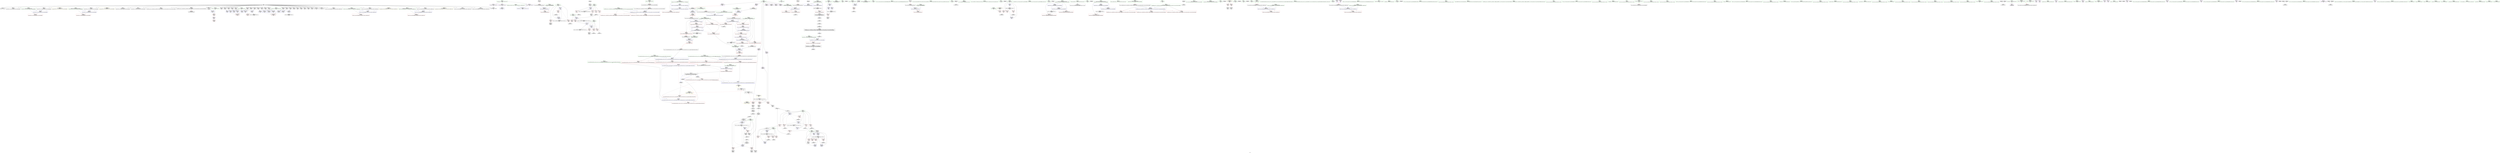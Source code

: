 digraph "SVFG" {
	label="SVFG";

	Node0x562035ea6a40 [shape=record,color=grey,label="{NodeID: 0\nNullPtr}"];
	Node0x562035ea6a40 -> Node0x562036110040[style=solid];
	Node0x562035ea6a40 -> Node0x562036110140[style=solid];
	Node0x562035ea6a40 -> Node0x562036110210[style=solid];
	Node0x562035ea6a40 -> Node0x5620361102e0[style=solid];
	Node0x562035ea6a40 -> Node0x5620361103b0[style=solid];
	Node0x562035ea6a40 -> Node0x562036110480[style=solid];
	Node0x562035ea6a40 -> Node0x562036110550[style=solid];
	Node0x562035ea6a40 -> Node0x562036110620[style=solid];
	Node0x562035ea6a40 -> Node0x5620361106f0[style=solid];
	Node0x562035ea6a40 -> Node0x5620361107c0[style=solid];
	Node0x562035ea6a40 -> Node0x562036110890[style=solid];
	Node0x562035ea6a40 -> Node0x562036110960[style=solid];
	Node0x562035ea6a40 -> Node0x562036110a30[style=solid];
	Node0x562035ea6a40 -> Node0x562036110b00[style=solid];
	Node0x562035ea6a40 -> Node0x562036110bd0[style=solid];
	Node0x562035ea6a40 -> Node0x562036110ca0[style=solid];
	Node0x562035ea6a40 -> Node0x562036110d70[style=solid];
	Node0x562035ea6a40 -> Node0x562036110e40[style=solid];
	Node0x562035ea6a40 -> Node0x562036110f10[style=solid];
	Node0x562035ea6a40 -> Node0x562036110fe0[style=solid];
	Node0x562035ea6a40 -> Node0x5620361110b0[style=solid];
	Node0x562035ea6a40 -> Node0x562036111180[style=solid];
	Node0x562035ea6a40 -> Node0x562036111250[style=solid];
	Node0x562035ea6a40 -> Node0x562036111320[style=solid];
	Node0x562035ea6a40 -> Node0x5620361113f0[style=solid];
	Node0x562035ea6a40 -> Node0x5620361114c0[style=solid];
	Node0x562035ea6a40 -> Node0x562036111590[style=solid];
	Node0x562035ea6a40 -> Node0x562036111660[style=solid];
	Node0x562035ea6a40 -> Node0x562036111730[style=solid];
	Node0x562035ea6a40 -> Node0x562036111800[style=solid];
	Node0x562035ea6a40 -> Node0x5620361118d0[style=solid];
	Node0x562035ea6a40 -> Node0x5620361119a0[style=solid];
	Node0x562035ea6a40 -> Node0x562036111a70[style=solid];
	Node0x562035ea6a40 -> Node0x562036111b40[style=solid];
	Node0x562035ea6a40 -> Node0x562036111c10[style=solid];
	Node0x562035ea6a40 -> Node0x562036111ce0[style=solid];
	Node0x562035ea6a40 -> Node0x562036111db0[style=solid];
	Node0x562035ea6a40 -> Node0x56203611b730[style=solid];
	Node0x56203611f2a0 [shape=record,color=black,label="{NodeID: 775\n376 = PHI()\n|{<s0>26}}"];
	Node0x56203611f2a0:s0 -> Node0x562036121730[style=solid,color=red];
	Node0x562036130110 [shape=record,color=grey,label="{NodeID: 609\n180 = cmp(178, 179, )\n}"];
	Node0x5620361193e0 [shape=record,color=red,label="{NodeID: 277\n375\<--359\n\<--__rhs.addr\n_ZSteqIcEN9__gnu_cxx11__enable_ifIXsr9__is_charIT_EE7__valueEbE6__typeERKNSt7__cxx1112basic_stringIS2_St11char_traitsIS2_ESaIS2_EEESC_\n}"];
	Node0x562036109f90 [shape=record,color=green,label="{NodeID: 111\n634\<--635\nnrvo\<--nrvo_field_insensitive\n_ZStplIcSt11char_traitsIcESaIcEENSt7__cxx1112basic_stringIT_T0_T1_EERKS8_PKS5_\n}"];
	Node0x562036109f90 -> Node0x562036119f40[style=solid];
	Node0x562036109f90 -> Node0x56203611e270[style=solid];
	Node0x562036109f90 -> Node0x56203611e340[style=solid];
	Node0x562036113160 [shape=record,color=blue,label="{NodeID: 388\n760\<--759\n\<--\n_ZSt4swapIcENSt9enable_ifIXsr6__and_ISt6__not_ISt15__is_tuple_likeIT_EESt21is_move_constructibleIS3_ESt18is_move_assignableIS3_EEE5valueEvE4typeERS3_SC_\n}"];
	Node0x562036113160 -> Node0x56203611af80[style=dashed];
	Node0x562036113160 -> Node0x562036113230[style=dashed];
	Node0x56203610e550 [shape=record,color=purple,label="{NodeID: 222\n184\<--68\narrayidx26\<--buf\n_Z5solvev\n}"];
	Node0x56203610e550 -> Node0x562036118950[style=solid];
	Node0x56203610a910 [shape=record,color=green,label="{NodeID: 56\n253\<--254\n__last.addr\<--__last.addr_field_insensitive\n_ZSt7reverseIPcEvT_S1_\n}"];
	Node0x56203610a910 -> Node0x562036118af0[style=solid];
	Node0x56203610a910 -> Node0x56203611c7a0[style=solid];
	Node0x56203611c1f0 [shape=record,color=blue,label="{NodeID: 333\n80\<--87\ni21\<--\n_Z5solvev\n}"];
	Node0x56203611c1f0 -> Node0x562036118540[style=dashed];
	Node0x56203611c1f0 -> Node0x562036118610[style=dashed];
	Node0x56203611c1f0 -> Node0x5620361186e0[style=dashed];
	Node0x56203611c1f0 -> Node0x56203611c390[style=dashed];
	Node0x56203611c1f0 -> Node0x562036147810[style=dashed];
	Node0x5620361119a0 [shape=record,color=black,label="{NodeID: 167\n602\<--3\nlpad.val40\<--dummyVal\nmain\n}"];
	Node0x562035ea6ad0 [shape=record,color=green,label="{NodeID: 1\n7\<--1\n__dso_handle\<--dummyObj\nGlob }"];
	Node0x56203611f3a0 [shape=record,color=black,label="{NodeID: 776\n378 = PHI()\n|{<s0>26}}"];
	Node0x56203611f3a0:s0 -> Node0x562036121870[style=solid,color=red];
	Node0x562036130290 [shape=record,color=grey,label="{NodeID: 610\n382 = cmp(379, 173, )\n}"];
	Node0x562036130290 -> Node0x56203612b700[style=solid];
	Node0x5620361194b0 [shape=record,color=red,label="{NodeID: 278\n597\<--413\n\<--retval\nmain\n}"];
	Node0x5620361194b0 -> Node0x56203610cfa0[style=solid];
	Node0x56203610a060 [shape=record,color=green,label="{NodeID: 112\n636\<--637\nexn.slot\<--exn.slot_field_insensitive\n_ZStplIcSt11char_traitsIcESaIcEENSt7__cxx1112basic_stringIT_T0_T1_EERKS8_PKS5_\n}"];
	Node0x56203610a060 -> Node0x56203611a010[style=solid];
	Node0x56203610a060 -> Node0x56203611e410[style=solid];
	Node0x562036113230 [shape=record,color=blue,label="{NodeID: 389\n764\<--763\n\<--\n_ZSt4swapIcENSt9enable_ifIXsr6__and_ISt6__not_ISt15__is_tuple_likeIT_EESt21is_move_constructibleIS3_ESt18is_move_assignableIS3_EEE5valueEvE4typeERS3_SC_\n|{<s0>70}}"];
	Node0x562036113230:s0 -> Node0x562036157200[style=dashed,color=blue];
	Node0x56203610e620 [shape=record,color=purple,label="{NodeID: 223\n205\<--68\narraydecay40\<--buf\n_Z5solvev\n|{<s0>6}}"];
	Node0x56203610e620:s0 -> Node0x562036120400[style=solid,color=red];
	Node0x56203610a9e0 [shape=record,color=green,label="{NodeID: 57\n255\<--256\nagg.tmp\<--agg.tmp_field_insensitive\n_ZSt7reverseIPcEvT_S1_\n}"];
	Node0x56203611c2c0 [shape=record,color=blue,label="{NodeID: 334\n78\<--195\nbad\<--frombool34\n_Z5solvev\n}"];
	Node0x56203611c2c0 -> Node0x5620361183a0[style=dashed];
	Node0x56203611c2c0 -> Node0x562036118470[style=dashed];
	Node0x56203611c2c0 -> Node0x56203611c2c0[style=dashed];
	Node0x56203611c2c0 -> Node0x562036147310[style=dashed];
	Node0x562036111a70 [shape=record,color=black,label="{NodeID: 168\n652\<--3\n\<--dummyVal\n_ZStplIcSt11char_traitsIcESaIcEENSt7__cxx1112basic_stringIT_T0_T1_EERKS8_PKS5_\n}"];
	Node0x562036104e30 [shape=record,color=green,label="{NodeID: 2\n8\<--1\n.str\<--dummyObj\nGlob }"];
	Node0x56203611f4a0 [shape=record,color=black,label="{NodeID: 777\n458 = PHI()\n}"];
	Node0x562036130410 [shape=record,color=grey,label="{NodeID: 611\n453 = cmp(452, 108, )\n}"];
	Node0x562036119580 [shape=record,color=red,label="{NodeID: 279\n452\<--415\n\<--argc.addr\nmain\n}"];
	Node0x562036119580 -> Node0x562036130410[style=solid];
	Node0x56203610ec80 [shape=record,color=green,label="{NodeID: 113\n638\<--639\nehselector.slot\<--ehselector.slot_field_insensitive\n_ZStplIcSt11char_traitsIcESaIcEENSt7__cxx1112basic_stringIT_T0_T1_EERKS8_PKS5_\n}"];
	Node0x56203610ec80 -> Node0x56203611a0e0[style=solid];
	Node0x56203610ec80 -> Node0x56203611e4e0[style=solid];
	Node0x562036113300 [shape=record,color=blue,label="{NodeID: 390\n769\<--768\n__t.addr\<--__t\n_ZSt4moveIRcEONSt16remove_referenceIT_E4typeEOS2_\n}"];
	Node0x562036113300 -> Node0x56203611b050[style=dashed];
	Node0x56203610e6f0 [shape=record,color=purple,label="{NodeID: 224\n206\<--68\narraydecay41\<--buf\n_Z5solvev\n}"];
	Node0x56203610aab0 [shape=record,color=green,label="{NodeID: 58\n257\<--258\nundef.agg.tmp\<--undef.agg.tmp_field_insensitive\n_ZSt7reverseIPcEvT_S1_\n}"];
	Node0x56203611c390 [shape=record,color=blue,label="{NodeID: 335\n80\<--199\ni21\<--inc36\n_Z5solvev\n}"];
	Node0x56203611c390 -> Node0x562036118540[style=dashed];
	Node0x56203611c390 -> Node0x562036118610[style=dashed];
	Node0x56203611c390 -> Node0x5620361186e0[style=dashed];
	Node0x56203611c390 -> Node0x56203611c390[style=dashed];
	Node0x56203611c390 -> Node0x562036147810[style=dashed];
	Node0x562036111b40 [shape=record,color=black,label="{NodeID: 169\n653\<--3\n\<--dummyVal\n_ZStplIcSt11char_traitsIcESaIcEENSt7__cxx1112basic_stringIT_T0_T1_EERKS8_PKS5_\n}"];
	Node0x562036111b40 -> Node0x56203611e410[style=solid];
	Node0x562036106760 [shape=record,color=green,label="{NodeID: 3\n10\<--1\n.str.1\<--dummyObj\nGlob }"];
	Node0x56203611f570 [shape=record,color=black,label="{NodeID: 778\n481 = PHI(279, )\n}"];
	Node0x562036130590 [shape=record,color=grey,label="{NodeID: 612\n172 = cmp(171, 173, )\n}"];
	Node0x562036130590 -> Node0x5620361126d0[style=solid];
	Node0x562036119650 [shape=record,color=red,label="{NodeID: 280\n455\<--417\n\<--argv.addr\nmain\n}"];
	Node0x562036119650 -> Node0x56203610e890[style=solid];
	Node0x56203610ed10 [shape=record,color=green,label="{NodeID: 114\n647\<--648\n_ZNSt7__cxx1112basic_stringIcSt11char_traitsIcESaIcEE6appendEPKc\<--_ZNSt7__cxx1112basic_stringIcSt11char_traitsIcESaIcEE6appendEPKc_field_insensitive\n}"];
	Node0x5620361133d0 [shape=record,color=blue,label="{NodeID: 391\n782\<--777\n__s1.addr\<--__s1\n_ZNSt11char_traitsIcE7compareEPKcS2_m\n}"];
	Node0x5620361133d0 -> Node0x56203611b1f0[style=dashed];
	Node0x56203610e7c0 [shape=record,color=purple,label="{NodeID: 225\n213\<--68\narraydecay42\<--buf\n_Z5solvev\n}"];
	Node0x56203610ab80 [shape=record,color=green,label="{NodeID: 59\n264\<--265\n_ZSt19__iterator_categoryIPcENSt15iterator_traitsIT_E17iterator_categoryERKS2_\<--_ZSt19__iterator_categoryIPcENSt15iterator_traitsIT_E17iterator_categoryERKS2__field_insensitive\n}"];
	Node0x562036151410 [shape=record,color=yellow,style=double,label="{NodeID: 668\n6V_1 = ENCHI(MR_6V_0)\npts\{69 \}\nFun[_ZSt9iter_swapIPcS0_EvT_T0_]|{<s0>70|<s1>70|<s2>70}}"];
	Node0x562036151410:s0 -> Node0x56203611ade0[style=dashed,color=red];
	Node0x562036151410:s1 -> Node0x56203611aeb0[style=dashed,color=red];
	Node0x562036151410:s2 -> Node0x562036113160[style=dashed,color=red];
	Node0x56203611c460 [shape=record,color=blue,label="{NodeID: 336\n66\<--219\nans\<--inc44\n_Z5solvev\n}"];
	Node0x56203611c460 -> Node0x562036145510[style=dashed];
	Node0x562036111c10 [shape=record,color=black,label="{NodeID: 170\n655\<--3\n\<--dummyVal\n_ZStplIcSt11char_traitsIcESaIcEENSt7__cxx1112basic_stringIT_T0_T1_EERKS8_PKS5_\n}"];
	Node0x562036111c10 -> Node0x56203611e4e0[style=solid];
	Node0x562036106180 [shape=record,color=green,label="{NodeID: 4\n12\<--1\n.str.2\<--dummyObj\nGlob }"];
	Node0x56203611f6e0 [shape=record,color=black,label="{NodeID: 779\n486 = PHI()\n}"];
	Node0x56203611f6e0 -> Node0x56203612b880[style=solid];
	Node0x562036130710 [shape=record,color=grey,label="{NodeID: 613\n187 = cmp(186, 188, )\n}"];
	Node0x562036130710 -> Node0x562036112940[style=solid];
	Node0x562036119720 [shape=record,color=red,label="{NodeID: 281\n581\<--423\nexn\<--exn.slot\nmain\n}"];
	Node0x56203610ee10 [shape=record,color=green,label="{NodeID: 115\n683\<--684\n\<--field_insensitive\n_ZSt9__reverseIPcEvT_S1_St26random_access_iterator_tag\n}"];
	Node0x5620361134a0 [shape=record,color=blue,label="{NodeID: 392\n784\<--778\n__s2.addr\<--__s2\n_ZNSt11char_traitsIcE7compareEPKcS2_m\n}"];
	Node0x5620361134a0 -> Node0x56203611b2c0[style=dashed];
	Node0x56203610e890 [shape=record,color=purple,label="{NodeID: 226\n456\<--455\narrayidx\<--\nmain\n}"];
	Node0x56203610e890 -> Node0x562036119cd0[style=solid];
	Node0x56203610ac80 [shape=record,color=green,label="{NodeID: 60\n267\<--268\n_ZSt9__reverseIPcEvT_S1_St26random_access_iterator_tag\<--_ZSt9__reverseIPcEvT_S1_St26random_access_iterator_tag_field_insensitive\n}"];
	Node0x56203611c530 [shape=record,color=blue,label="{NodeID: 337\n64\<--226\nn\<--dec48\n_Z5solvev\n}"];
	Node0x56203611c530 -> Node0x562036145010[style=dashed];
	Node0x562036111ce0 [shape=record,color=black,label="{NodeID: 171\n664\<--3\nlpad.val\<--dummyVal\n_ZStplIcSt11char_traitsIcESaIcEENSt7__cxx1112basic_stringIT_T0_T1_EERKS8_PKS5_\n}"];
	Node0x562036106210 [shape=record,color=green,label="{NodeID: 5\n14\<--1\n.str.3\<--dummyObj\nGlob }"];
	Node0x56203611f7e0 [shape=record,color=black,label="{NodeID: 780\n492 = PHI()\n}"];
	Node0x562036143620 [shape=record,color=black,label="{NodeID: 614\nMR_53V_3 = PHI(MR_53V_4, MR_53V_2, )\npts\{442 \}\n}"];
	Node0x562036143620 -> Node0x562036119a60[style=dashed];
	Node0x562036143620 -> Node0x562036119b30[style=dashed];
	Node0x562036143620 -> Node0x562036119c00[style=dashed];
	Node0x562036143620 -> Node0x56203611df30[style=dashed];
	Node0x5620361197f0 [shape=record,color=red,label="{NodeID: 282\n599\<--423\nexn39\<--exn.slot\nmain\n}"];
	Node0x56203610eee0 [shape=record,color=green,label="{NodeID: 116\n685\<--686\n__first.addr\<--__first.addr_field_insensitive\n_ZSt9__reverseIPcEvT_S1_St26random_access_iterator_tag\n}"];
	Node0x56203610eee0 -> Node0x56203611a1b0[style=solid];
	Node0x56203610eee0 -> Node0x56203611a280[style=solid];
	Node0x56203610eee0 -> Node0x56203611a350[style=solid];
	Node0x56203610eee0 -> Node0x56203611a420[style=solid];
	Node0x56203610eee0 -> Node0x56203611e5b0[style=solid];
	Node0x56203610eee0 -> Node0x56203611e820[style=solid];
	Node0x562036113570 [shape=record,color=blue,label="{NodeID: 393\n786\<--779\n__n.addr\<--__n\n_ZNSt11char_traitsIcE7compareEPKcS2_m\n}"];
	Node0x562036113570 -> Node0x56203611b390[style=dashed];
	Node0x562036113570 -> Node0x56203611b460[style=dashed];
	Node0x56203610e960 [shape=record,color=purple,label="{NodeID: 227\n697\<--696\nincdec.ptr\<--\n_ZSt9__reverseIPcEvT_S1_St26random_access_iterator_tag\n}"];
	Node0x56203610e960 -> Node0x56203611e750[style=solid];
	Node0x56203610ad80 [shape=record,color=green,label="{NodeID: 61\n277\<--278\n_Z8endsWithNSt7__cxx1112basic_stringIcSt11char_traitsIcESaIcEEES4_\<--_Z8endsWithNSt7__cxx1112basic_stringIcSt11char_traitsIcESaIcEEES4__field_insensitive\n}"];
	Node0x56203611c600 [shape=record,color=blue,label="{NodeID: 338\n66\<--229\nans\<--inc49\n_Z5solvev\n}"];
	Node0x56203611c600 -> Node0x562036145510[style=dashed];
	Node0x562036111db0 [shape=record,color=black,label="{NodeID: 172\n665\<--3\nlpad.val1\<--dummyVal\n_ZStplIcSt11char_traitsIcESaIcEENSt7__cxx1112basic_stringIT_T0_T1_EERKS8_PKS5_\n}"];
	Node0x5620361062a0 [shape=record,color=green,label="{NodeID: 6\n16\<--1\n.str.4\<--dummyObj\nGlob }"];
	Node0x56203611f8b0 [shape=record,color=black,label="{NodeID: 781\n517 = PHI()\n}"];
	Node0x562036143710 [shape=record,color=black,label="{NodeID: 615\nMR_27V_4 = PHI(MR_27V_3, MR_27V_2, )\npts\{289 \}\n}"];
	Node0x562036143710 -> Node0x562036118c90[style=dashed];
	Node0x5620361198c0 [shape=record,color=red,label="{NodeID: 283\n600\<--425\nsel\<--ehselector.slot\nmain\n}"];
	Node0x56203610efb0 [shape=record,color=green,label="{NodeID: 117\n687\<--688\n__last.addr\<--__last.addr_field_insensitive\n_ZSt9__reverseIPcEvT_S1_St26random_access_iterator_tag\n}"];
	Node0x56203610efb0 -> Node0x56203611a4f0[style=solid];
	Node0x56203610efb0 -> Node0x56203611a5c0[style=solid];
	Node0x56203610efb0 -> Node0x56203611a690[style=solid];
	Node0x56203610efb0 -> Node0x56203611a760[style=solid];
	Node0x56203610efb0 -> Node0x56203611a830[style=solid];
	Node0x56203610efb0 -> Node0x56203611e680[style=solid];
	Node0x56203610efb0 -> Node0x56203611e750[style=solid];
	Node0x56203610efb0 -> Node0x56203611e8f0[style=solid];
	Node0x562036113640 [shape=record,color=blue,label="{NodeID: 394\n780\<--173\nretval\<--\n_ZNSt11char_traitsIcE7compareEPKcS2_m\n}"];
	Node0x562036113640 -> Node0x56203614da20[style=dashed];
	Node0x56203610ea30 [shape=record,color=purple,label="{NodeID: 228\n710\<--709\nincdec.ptr2\<--\n_ZSt9__reverseIPcEvT_S1_St26random_access_iterator_tag\n}"];
	Node0x56203610ea30 -> Node0x56203611e820[style=solid];
	Node0x56203610ae80 [shape=record,color=green,label="{NodeID: 62\n282\<--283\nretval\<--retval_field_insensitive\n_Z8endsWithNSt7__cxx1112basic_stringIcSt11char_traitsIcESaIcEEES4_\n}"];
	Node0x56203610ae80 -> Node0x562036118bc0[style=solid];
	Node0x56203610ae80 -> Node0x56203611cbb0[style=solid];
	Node0x56203611c6d0 [shape=record,color=blue,label="{NodeID: 339\n251\<--249\n__first.addr\<--__first\n_ZSt7reverseIPcEvT_S1_\n}"];
	Node0x56203611c6d0 -> Node0x562036118a20[style=dashed];
	Node0x562036111e80 [shape=record,color=black,label="{NodeID: 173\n47\<--48\n\<--_ZNSt8ios_base4InitD1Ev\nCan only get source location for instruction, argument, global var or function.}"];
	Node0x562036106330 [shape=record,color=green,label="{NodeID: 7\n18\<--1\nstdin\<--dummyObj\nGlob }"];
	Node0x56203611f9e0 [shape=record,color=black,label="{NodeID: 782\n528 = PHI()\n}"];
	Node0x562036143c10 [shape=record,color=black,label="{NodeID: 616\nMR_33V_4 = PHI(MR_33V_3, MR_33V_2, )\npts\{295 \}\n}"];
	Node0x562036143c10 -> Node0x562036118fd0[style=dashed];
	Node0x562036119990 [shape=record,color=red,label="{NodeID: 284\n567\<--439\n\<--TC\nmain\n}"];
	Node0x562036119990 -> Node0x562036116050[style=solid];
	Node0x56203610f080 [shape=record,color=green,label="{NodeID: 118\n707\<--708\n_ZSt9iter_swapIPcS0_EvT_T0_\<--_ZSt9iter_swapIPcS0_EvT_T0__field_insensitive\n}"];
	Node0x562036113710 [shape=record,color=blue,label="{NodeID: 395\n780\<--799\nretval\<--call\n_ZNSt11char_traitsIcE7compareEPKcS2_m\n}"];
	Node0x562036113710 -> Node0x56203614da20[style=dashed];
	Node0x56203610eb00 [shape=record,color=purple,label="{NodeID: 229\n713\<--712\nincdec.ptr3\<--\n_ZSt9__reverseIPcEvT_S1_St26random_access_iterator_tag\n}"];
	Node0x56203610eb00 -> Node0x56203611e8f0[style=solid];
	Node0x56203610af50 [shape=record,color=green,label="{NodeID: 63\n284\<--285\nref.tmp\<--ref.tmp_field_insensitive\n_Z8endsWithNSt7__cxx1112basic_stringIcSt11char_traitsIcESaIcEEES4_\n|{<s0>17}}"];
	Node0x56203610af50:s0 -> Node0x562036120e30[style=solid,color=red];
	Node0x56203611c7a0 [shape=record,color=blue,label="{NodeID: 340\n253\<--250\n__last.addr\<--__last\n_ZSt7reverseIPcEvT_S1_\n}"];
	Node0x56203611c7a0 -> Node0x562036118af0[style=dashed];
	Node0x562036111f80 [shape=record,color=black,label="{NodeID: 174\n104\<--101\nconv\<--call3\n_Z5solvev\n}"];
	Node0x562036111f80 -> Node0x56203611b900[style=solid];
	Node0x562036106c90 [shape=record,color=green,label="{NodeID: 8\n19\<--1\n.str.5\<--dummyObj\nGlob }"];
	Node0x56203611fae0 [shape=record,color=black,label="{NodeID: 783\n535 = PHI()\n}"];
	Node0x56203611fae0 -> Node0x5620361167d0[style=solid];
	Node0x562036144110 [shape=record,color=black,label="{NodeID: 617\nMR_6V_3 = PHI(MR_6V_4, MR_6V_1, )\npts\{69 \}\n|{|<s1>69}}"];
	Node0x562036144110 -> Node0x562036147d10[style=dashed];
	Node0x562036144110:s1 -> Node0x562036151410[style=dashed,color=red];
	Node0x562036119a60 [shape=record,color=red,label="{NodeID: 285\n566\<--441\n\<--TN\nmain\n}"];
	Node0x562036119a60 -> Node0x562036116050[style=solid];
	Node0x56203610f180 [shape=record,color=green,label="{NodeID: 119\n719\<--720\nretval\<--retval_field_insensitive\n_ZSt19__iterator_categoryIPcENSt15iterator_traitsIT_E17iterator_categoryERKS2_\n}"];
	Node0x56203610ebd0 [shape=record,color=purple,label="{NodeID: 230\n209\<--68\nadd.ptr\<--buf\n_Z5solvev\n|{<s0>6}}"];
	Node0x56203610ebd0:s0 -> Node0x562036120570[style=solid,color=red];
	Node0x56203610b020 [shape=record,color=green,label="{NodeID: 64\n286\<--287\nref.tmp4\<--ref.tmp4_field_insensitive\n_Z8endsWithNSt7__cxx1112basic_stringIcSt11char_traitsIcESaIcEEES4_\n}"];
	Node0x56203611c870 [shape=record,color=blue,label="{NodeID: 341\n288\<--302\ncleanup.cond\<--\n_Z8endsWithNSt7__cxx1112basic_stringIcSt11char_traitsIcESaIcEEES4_\n}"];
	Node0x56203611c870 -> Node0x56203611ca10[style=dashed];
	Node0x56203611c870 -> Node0x562036143710[style=dashed];
	Node0x562036112050 [shape=record,color=black,label="{NodeID: 175\n126\<--125\nidxprom\<--\n_Z5solvev\n}"];
	Node0x562036106d20 [shape=record,color=green,label="{NodeID: 9\n21\<--1\n.str.6\<--dummyObj\nGlob }"];
	Node0x56203611fbe0 [shape=record,color=black,label="{NodeID: 784\n572 = PHI()\n}"];
	Node0x562036119b30 [shape=record,color=red,label="{NodeID: 286\n570\<--441\n\<--TN\nmain\n}"];
	Node0x56203610f250 [shape=record,color=green,label="{NodeID: 120\n721\<--722\n.addr\<--.addr_field_insensitive\n_ZSt19__iterator_categoryIPcENSt15iterator_traitsIT_E17iterator_categoryERKS2_\n}"];
	Node0x56203610f250 -> Node0x56203611e9c0[style=solid];
	Node0x562036116e80 [shape=record,color=red,label="{NodeID: 231\n520\<--18\n\<--stdin\nmain\n}"];
	Node0x562036116e80 -> Node0x56203610ce00[style=solid];
	Node0x56203610b0f0 [shape=record,color=green,label="{NodeID: 65\n288\<--289\ncleanup.cond\<--cleanup.cond_field_insensitive\n_Z8endsWithNSt7__cxx1112basic_stringIcSt11char_traitsIcESaIcEEES4_\n}"];
	Node0x56203610b0f0 -> Node0x562036118c90[style=solid];
	Node0x56203610b0f0 -> Node0x562036118d60[style=solid];
	Node0x56203610b0f0 -> Node0x56203611c870[style=solid];
	Node0x56203610b0f0 -> Node0x56203611ca10[style=solid];
	Node0x56203611c940 [shape=record,color=blue,label="{NodeID: 342\n294\<--302\ncleanup.cond5\<--\n_Z8endsWithNSt7__cxx1112basic_stringIcSt11char_traitsIcESaIcEEES4_\n}"];
	Node0x56203611c940 -> Node0x56203611cae0[style=dashed];
	Node0x56203611c940 -> Node0x562036143c10[style=dashed];
	Node0x562036112120 [shape=record,color=black,label="{NodeID: 176\n129\<--128\nconv6\<--\n_Z5solvev\n}"];
	Node0x562036112120 -> Node0x56203612b100[style=solid];
	Node0x562036106db0 [shape=record,color=green,label="{NodeID: 10\n23\<--1\nstdout\<--dummyObj\nGlob }"];
	Node0x56203611fcb0 [shape=record,color=black,label="{NodeID: 785\n582 = PHI()\n}"];
	Node0x562036119c00 [shape=record,color=red,label="{NodeID: 287\n591\<--441\n\<--TN\nmain\n}"];
	Node0x562036119c00 -> Node0x56203612b280[style=solid];
	Node0x56203610f320 [shape=record,color=green,label="{NodeID: 121\n728\<--729\n__a.addr\<--__a.addr_field_insensitive\n_ZSt9iter_swapIPcS0_EvT_T0_\n}"];
	Node0x56203610f320 -> Node0x56203611a900[style=solid];
	Node0x56203610f320 -> Node0x56203611ea90[style=solid];
	Node0x562036116f50 [shape=record,color=red,label="{NodeID: 232\n529\<--23\n\<--stdout\nmain\n}"];
	Node0x562036116f50 -> Node0x56203610ced0[style=solid];
	Node0x56203610b1c0 [shape=record,color=green,label="{NodeID: 66\n290\<--291\nexn.slot\<--exn.slot_field_insensitive\n_Z8endsWithNSt7__cxx1112basic_stringIcSt11char_traitsIcESaIcEEES4_\n}"];
	Node0x56203610b1c0 -> Node0x562036118e30[style=solid];
	Node0x56203610b1c0 -> Node0x56203611cc80[style=solid];
	Node0x56203611ca10 [shape=record,color=blue,label="{NodeID: 343\n288\<--312\ncleanup.cond\<--\n_Z8endsWithNSt7__cxx1112basic_stringIcSt11char_traitsIcESaIcEEES4_\n}"];
	Node0x56203611ca10 -> Node0x562036118d60[style=dashed];
	Node0x56203611ca10 -> Node0x562036143710[style=dashed];
	Node0x5620361121f0 [shape=record,color=black,label="{NodeID: 177\n152\<--151\nconv10\<--\n_Z5solvev\n}"];
	Node0x5620361121f0 -> Node0x562036114fd0[style=solid];
	Node0x562036106e40 [shape=record,color=green,label="{NodeID: 11\n24\<--1\n.str.7\<--dummyObj\nGlob }"];
	Node0x56203611fd80 [shape=record,color=black,label="{NodeID: 786\n646 = PHI()\n}"];
	Node0x562036145010 [shape=record,color=black,label="{NodeID: 620\nMR_2V_2 = PHI(MR_2V_4, MR_2V_3, MR_2V_2, MR_2V_1, )\npts\{65 \}\n}"];
	Node0x562036145010 -> Node0x562036117020[style=dashed];
	Node0x562036145010 -> Node0x5620361170f0[style=dashed];
	Node0x562036145010 -> Node0x5620361171c0[style=dashed];
	Node0x562036145010 -> Node0x562036117290[style=dashed];
	Node0x562036145010 -> Node0x56203611beb0[style=dashed];
	Node0x562036145010 -> Node0x56203611c530[style=dashed];
	Node0x562036145010 -> Node0x562036145010[style=dashed];
	Node0x562036119cd0 [shape=record,color=red,label="{NodeID: 288\n457\<--456\n\<--arrayidx\nmain\n}"];
	Node0x56203610f3f0 [shape=record,color=green,label="{NodeID: 122\n730\<--731\n__b.addr\<--__b.addr_field_insensitive\n_ZSt9iter_swapIPcS0_EvT_T0_\n}"];
	Node0x56203610f3f0 -> Node0x56203611a9d0[style=solid];
	Node0x56203610f3f0 -> Node0x562036112e20[style=solid];
	Node0x562036117020 [shape=record,color=red,label="{NodeID: 233\n89\<--64\n\<--n\n_Z5solvev\n}"];
	Node0x562036117020 -> Node0x562036115bd0[style=solid];
	Node0x56203610b290 [shape=record,color=green,label="{NodeID: 67\n292\<--293\nehselector.slot\<--ehselector.slot_field_insensitive\n_Z8endsWithNSt7__cxx1112basic_stringIcSt11char_traitsIcESaIcEEES4_\n}"];
	Node0x56203610b290 -> Node0x562036118f00[style=solid];
	Node0x56203610b290 -> Node0x56203611cd50[style=solid];
	Node0x56203611cae0 [shape=record,color=blue,label="{NodeID: 344\n294\<--312\ncleanup.cond5\<--\n_Z8endsWithNSt7__cxx1112basic_stringIcSt11char_traitsIcESaIcEEES4_\n}"];
	Node0x56203611cae0 -> Node0x562036143c10[style=dashed];
	Node0x5620361122c0 [shape=record,color=black,label="{NodeID: 178\n154\<--153\nconv12\<--add11\n_Z5solvev\n}"];
	Node0x5620361122c0 -> Node0x56203611bf80[style=solid];
	Node0x562036106ed0 [shape=record,color=green,label="{NodeID: 12\n26\<--1\n.str.8\<--dummyObj\nGlob }"];
	Node0x56203611fe80 [shape=record,color=black,label="{NodeID: 787\n752 = PHI(767, )\n}"];
	Node0x56203611fe80 -> Node0x56203611ade0[style=solid];
	Node0x562036145510 [shape=record,color=black,label="{NodeID: 621\nMR_4V_3 = PHI(MR_4V_6, MR_4V_4, MR_4V_5, MR_4V_2, )\npts\{67 \}\n}"];
	Node0x562036145510 -> Node0x562036117360[style=dashed];
	Node0x562036145510 -> Node0x562036117430[style=dashed];
	Node0x562036145510 -> Node0x562036117500[style=dashed];
	Node0x562036145510 -> Node0x5620361175d0[style=dashed];
	Node0x562036145510 -> Node0x56203611bf80[style=dashed];
	Node0x562036145510 -> Node0x56203611c460[style=dashed];
	Node0x562036145510 -> Node0x56203611c600[style=dashed];
	Node0x562036119da0 [shape=record,color=red,label="{NodeID: 289\n643\<--630\n\<--__lhs.addr\n_ZStplIcSt11char_traitsIcESaIcEENSt7__cxx1112basic_stringIT_T0_T1_EERKS8_PKS5_\n}"];
	Node0x56203610f4c0 [shape=record,color=green,label="{NodeID: 123\n737\<--738\n_ZSt4swapIcENSt9enable_ifIXsr6__and_ISt6__not_ISt15__is_tuple_likeIT_EESt21is_move_constructibleIS3_ESt18is_move_assignableIS3_EEE5valueEvE4typeERS3_SC_\<--_ZSt4swapIcENSt9enable_ifIXsr6__and_ISt6__not_ISt15__is_tuple_likeIT_EESt21is_move_constructibleIS3_ESt18is_move_assignableIS3_EEE5valueEvE4typeERS3_SC__field_insensitive\n}"];
	Node0x5620361170f0 [shape=record,color=red,label="{NodeID: 234\n94\<--64\n\<--n\n_Z5solvev\n}"];
	Node0x56203610b360 [shape=record,color=green,label="{NodeID: 68\n294\<--295\ncleanup.cond5\<--cleanup.cond5_field_insensitive\n_Z8endsWithNSt7__cxx1112basic_stringIcSt11char_traitsIcESaIcEEES4_\n}"];
	Node0x56203610b360 -> Node0x562036118fd0[style=solid];
	Node0x56203610b360 -> Node0x56203611c940[style=solid];
	Node0x56203610b360 -> Node0x56203611cae0[style=solid];
	Node0x56203611cbb0 [shape=record,color=blue,label="{NodeID: 345\n282\<--321\nretval\<--\n_Z8endsWithNSt7__cxx1112basic_stringIcSt11char_traitsIcESaIcEEES4_\n}"];
	Node0x56203611cbb0 -> Node0x562036118bc0[style=dashed];
	Node0x562036112390 [shape=record,color=black,label="{NodeID: 179\n164\<--163\nconv16\<--\n_Z5solvev\n}"];
	Node0x562036112390 -> Node0x562036116c50[style=solid];
	Node0x562036106fd0 [shape=record,color=green,label="{NodeID: 13\n28\<--1\n.str.9\<--dummyObj\nGlob }"];
	Node0x5620361200b0 [shape=record,color=black,label="{NodeID: 788\n758 = PHI(767, )\n}"];
	Node0x5620361200b0 -> Node0x56203611aeb0[style=solid];
	Node0x562036145a10 [shape=record,color=black,label="{NodeID: 622\nMR_6V_2 = PHI(MR_6V_2, MR_6V_2, MR_6V_3, MR_6V_1, )\npts\{69 \}\n|{|<s4>6}}"];
	Node0x562036145a10 -> Node0x5620361187b0[style=dashed];
	Node0x562036145a10 -> Node0x562036118880[style=dashed];
	Node0x562036145a10 -> Node0x562036118950[style=dashed];
	Node0x562036145a10 -> Node0x562036145a10[style=dashed];
	Node0x562036145a10:s4 -> Node0x5620361508a0[style=dashed,color=red];
	Node0x562036119e70 [shape=record,color=red,label="{NodeID: 290\n645\<--632\n\<--__rhs.addr\n_ZStplIcSt11char_traitsIcESaIcEENSt7__cxx1112basic_stringIT_T0_T1_EERKS8_PKS5_\n}"];
	Node0x56203610f5c0 [shape=record,color=green,label="{NodeID: 124\n743\<--744\n__a.addr\<--__a.addr_field_insensitive\n_ZSt4swapIcENSt9enable_ifIXsr6__and_ISt6__not_ISt15__is_tuple_likeIT_EESt21is_move_constructibleIS3_ESt18is_move_assignableIS3_EEE5valueEvE4typeERS3_SC_\n}"];
	Node0x56203610f5c0 -> Node0x56203611aaa0[style=solid];
	Node0x56203610f5c0 -> Node0x56203611ab70[style=solid];
	Node0x56203610f5c0 -> Node0x562036112ef0[style=solid];
	Node0x5620361171c0 [shape=record,color=red,label="{NodeID: 235\n147\<--64\n\<--n\n_Z5solvev\n}"];
	Node0x5620361171c0 -> Node0x5620361152d0[style=solid];
	Node0x56203610b430 [shape=record,color=green,label="{NodeID: 69\n297\<--298\n_ZNKSt7__cxx1112basic_stringIcSt11char_traitsIcESaIcEE6lengthEv\<--_ZNKSt7__cxx1112basic_stringIcSt11char_traitsIcESaIcEE6lengthEv_field_insensitive\n}"];
	Node0x56203611cc80 [shape=record,color=blue,label="{NodeID: 346\n290\<--338\nexn.slot\<--\n_Z8endsWithNSt7__cxx1112basic_stringIcSt11char_traitsIcESaIcEEES4_\n}"];
	Node0x56203611cc80 -> Node0x562036118e30[style=dashed];
	Node0x562036112460 [shape=record,color=black,label="{NodeID: 180\n167\<--165\nconv18\<--cmp17\n_Z5solvev\n}"];
	Node0x562036112460 -> Node0x5620361158d0[style=solid];
	Node0x5620361070d0 [shape=record,color=green,label="{NodeID: 14\n30\<--1\n__PRETTY_FUNCTION__.main\<--dummyObj\nGlob }"];
	Node0x5620361201f0 [shape=record,color=black,label="{NodeID: 789\n762 = PHI(767, )\n}"];
	Node0x5620361201f0 -> Node0x56203611af80[style=solid];
	Node0x562036145f10 [shape=record,color=black,label="{NodeID: 623\nMR_8V_2 = PHI(MR_8V_3, MR_8V_3, MR_8V_3, MR_8V_1, )\npts\{71 \}\n}"];
	Node0x562036145f10 -> Node0x56203611b900[style=dashed];
	Node0x562036119f40 [shape=record,color=red,label="{NodeID: 291\n650\<--634\nnrvo.val\<--nrvo\n_ZStplIcSt11char_traitsIcESaIcEENSt7__cxx1112basic_stringIT_T0_T1_EERKS8_PKS5_\n}"];
	Node0x56203610f690 [shape=record,color=green,label="{NodeID: 125\n745\<--746\n__b.addr\<--__b.addr_field_insensitive\n_ZSt4swapIcENSt9enable_ifIXsr6__and_ISt6__not_ISt15__is_tuple_likeIT_EESt21is_move_constructibleIS3_ESt18is_move_assignableIS3_EEE5valueEvE4typeERS3_SC_\n}"];
	Node0x56203610f690 -> Node0x56203611ac40[style=solid];
	Node0x56203610f690 -> Node0x56203611ad10[style=solid];
	Node0x56203610f690 -> Node0x562036112fc0[style=solid];
	Node0x562036117290 [shape=record,color=red,label="{NodeID: 236\n225\<--64\n\<--n\n_Z5solvev\n}"];
	Node0x562036117290 -> Node0x562036115750[style=solid];
	Node0x56203610b530 [shape=record,color=green,label="{NodeID: 70\n309\<--310\n_ZNSaIcEC1Ev\<--_ZNSaIcEC1Ev_field_insensitive\n}"];
	Node0x56203611cd50 [shape=record,color=blue,label="{NodeID: 347\n292\<--340\nehselector.slot\<--\n_Z8endsWithNSt7__cxx1112basic_stringIcSt11char_traitsIcESaIcEEES4_\n}"];
	Node0x56203611cd50 -> Node0x562036118f00[style=dashed];
	Node0x562036112530 [shape=record,color=black,label="{NodeID: 181\n169\<--168\ntobool\<--\n_Z5solvev\n}"];
	Node0x5620361071d0 [shape=record,color=green,label="{NodeID: 15\n32\<--1\n.str.10\<--dummyObj\nGlob }"];
	Node0x562036120330 [shape=record,color=black,label="{NodeID: 790\n810 = PHI()\n}"];
	Node0x562036146410 [shape=record,color=black,label="{NodeID: 624\nMR_10V_2 = PHI(MR_10V_4, MR_10V_3, MR_10V_3, MR_10V_1, )\npts\{73 \}\n}"];
	Node0x562036146410 -> Node0x56203611b9d0[style=dashed];
	Node0x562036146410 -> Node0x562036146410[style=dashed];
	Node0x56203611a010 [shape=record,color=red,label="{NodeID: 292\n662\<--636\nexn\<--exn.slot\n_ZStplIcSt11char_traitsIcESaIcEENSt7__cxx1112basic_stringIT_T0_T1_EERKS8_PKS5_\n}"];
	Node0x56203610f760 [shape=record,color=green,label="{NodeID: 126\n747\<--748\n__tmp\<--__tmp_field_insensitive\n_ZSt4swapIcENSt9enable_ifIXsr6__and_ISt6__not_ISt15__is_tuple_likeIT_EESt21is_move_constructibleIS3_ESt18is_move_assignableIS3_EEE5valueEvE4typeERS3_SC_\n|{|<s1>73}}"];
	Node0x56203610f760 -> Node0x562036113090[style=solid];
	Node0x56203610f760:s1 -> Node0x5620361206b0[style=solid,color=red];
	Node0x562036117360 [shape=record,color=red,label="{NodeID: 237\n151\<--66\n\<--ans\n_Z5solvev\n}"];
	Node0x562036117360 -> Node0x5620361121f0[style=solid];
	Node0x56203610b630 [shape=record,color=green,label="{NodeID: 71\n314\<--315\n_ZNSt7__cxx1112basic_stringIcSt11char_traitsIcESaIcEEC1ERKS4_mRKS3_\<--_ZNSt7__cxx1112basic_stringIcSt11char_traitsIcESaIcEEC1ERKS4_mRKS3__field_insensitive\n}"];
	Node0x56203611ce20 [shape=record,color=blue,label="{NodeID: 348\n357\<--355\n__lhs.addr\<--__lhs\n_ZSteqIcEN9__gnu_cxx11__enable_ifIXsr9__is_charIT_EE7__valueEbE6__typeERKNSt7__cxx1112basic_stringIS2_St11char_traitsIS2_ESaIS2_EEESC_\n}"];
	Node0x56203611ce20 -> Node0x5620361190a0[style=dashed];
	Node0x56203611ce20 -> Node0x562036119170[style=dashed];
	Node0x56203611ce20 -> Node0x562036119240[style=dashed];
	Node0x562036112600 [shape=record,color=black,label="{NodeID: 182\n170\<--168\nconv19\<--\n_Z5solvev\n}"];
	Node0x562036112600 -> Node0x5620361158d0[style=solid];
	Node0x5620361072d0 [shape=record,color=green,label="{NodeID: 16\n35\<--1\n\<--dummyObj\nCan only get source location for instruction, argument, global var or function.}"];
	Node0x562036120400 [shape=record,color=black,label="{NodeID: 791\n249 = PHI(205, )\n0th arg _ZSt7reverseIPcEvT_S1_ }"];
	Node0x562036120400 -> Node0x56203611c6d0[style=solid];
	Node0x562036146910 [shape=record,color=black,label="{NodeID: 625\nMR_12V_2 = PHI(MR_12V_7, MR_12V_6, MR_12V_6, MR_12V_1, )\npts\{75 \}\n}"];
	Node0x562036146910 -> Node0x56203611baa0[style=dashed];
	Node0x562036146910 -> Node0x562036146910[style=dashed];
	Node0x56203611a0e0 [shape=record,color=red,label="{NodeID: 293\n663\<--638\nsel\<--ehselector.slot\n_ZStplIcSt11char_traitsIcESaIcEENSt7__cxx1112basic_stringIT_T0_T1_EERKS8_PKS5_\n}"];
	Node0x56203610f830 [shape=record,color=green,label="{NodeID: 127\n753\<--754\n_ZSt4moveIRcEONSt16remove_referenceIT_E4typeEOS2_\<--_ZSt4moveIRcEONSt16remove_referenceIT_E4typeEOS2__field_insensitive\n}"];
	Node0x562036117430 [shape=record,color=red,label="{NodeID: 238\n218\<--66\n\<--ans\n_Z5solvev\n}"];
	Node0x562036117430 -> Node0x56203612bb80[style=solid];
	Node0x56203610b730 [shape=record,color=green,label="{NodeID: 72\n318\<--319\n_ZSteqIcEN9__gnu_cxx11__enable_ifIXsr9__is_charIT_EE7__valueEbE6__typeERKNSt7__cxx1112basic_stringIS2_St11char_traitsIS2_ESaIS2_EEESC_\<--_ZSteqIcEN9__gnu_cxx11__enable_ifIXsr9__is_charIT_EE7__valueEbE6__typeERKNSt7__cxx1112basic_stringIS2_St11char_traitsIS2_ESaIS2_EEESC__field_insensitive\n}"];
	Node0x56203611cef0 [shape=record,color=blue,label="{NodeID: 349\n359\<--356\n__rhs.addr\<--__rhs\n_ZSteqIcEN9__gnu_cxx11__enable_ifIXsr9__is_charIT_EE7__valueEbE6__typeERKNSt7__cxx1112basic_stringIS2_St11char_traitsIS2_ESaIS2_EEESC_\n}"];
	Node0x56203611cef0 -> Node0x562036119310[style=dashed];
	Node0x56203611cef0 -> Node0x5620361193e0[style=dashed];
	Node0x5620361126d0 [shape=record,color=black,label="{NodeID: 183\n174\<--172\nfrombool\<--tobool20\n_Z5solvev\n}"];
	Node0x5620361126d0 -> Node0x56203611c120[style=solid];
	Node0x5620361073d0 [shape=record,color=green,label="{NodeID: 17\n87\<--1\n\<--dummyObj\nCan only get source location for instruction, argument, global var or function.}"];
	Node0x562036120570 [shape=record,color=black,label="{NodeID: 792\n250 = PHI(209, )\n1st arg _ZSt7reverseIPcEvT_S1_ }"];
	Node0x562036120570 -> Node0x56203611c7a0[style=solid];
	Node0x562036146e10 [shape=record,color=black,label="{NodeID: 626\nMR_14V_2 = PHI(MR_14V_6, MR_14V_4, MR_14V_4, MR_14V_1, )\npts\{77 \}\n}"];
	Node0x562036146e10 -> Node0x56203611bb70[style=dashed];
	Node0x562036146e10 -> Node0x562036146e10[style=dashed];
	Node0x56203611a1b0 [shape=record,color=red,label="{NodeID: 294\n691\<--685\n\<--__first.addr\n_ZSt9__reverseIPcEvT_S1_St26random_access_iterator_tag\n}"];
	Node0x56203611a1b0 -> Node0x562036115a50[style=solid];
	Node0x56203610f930 [shape=record,color=green,label="{NodeID: 128\n769\<--770\n__t.addr\<--__t.addr_field_insensitive\n_ZSt4moveIRcEONSt16remove_referenceIT_E4typeEOS2_\n}"];
	Node0x56203610f930 -> Node0x56203611b050[style=solid];
	Node0x56203610f930 -> Node0x562036113300[style=solid];
	Node0x562036117500 [shape=record,color=red,label="{NodeID: 239\n228\<--66\n\<--ans\n_Z5solvev\n}"];
	Node0x562036117500 -> Node0x56203612b400[style=solid];
	Node0x56203610b830 [shape=record,color=green,label="{NodeID: 73\n326\<--327\n_ZNSt7__cxx1112basic_stringIcSt11char_traitsIcESaIcEED1Ev\<--_ZNSt7__cxx1112basic_stringIcSt11char_traitsIcESaIcEED1Ev_field_insensitive\n}"];
	Node0x56203611cfc0 [shape=record,color=blue,label="{NodeID: 350\n413\<--173\nretval\<--\nmain\n}"];
	Node0x56203611cfc0 -> Node0x56203611de60[style=dashed];
	Node0x56203611cfc0 -> Node0x56203611e000[style=dashed];
	Node0x5620361127a0 [shape=record,color=black,label="{NodeID: 184\n183\<--182\nidxprom25\<--\n_Z5solvev\n}"];
	Node0x5620361074d0 [shape=record,color=green,label="{NodeID: 18\n91\<--1\n\<--dummyObj\nCan only get source location for instruction, argument, global var or function.}"];
	Node0x5620361206b0 [shape=record,color=black,label="{NodeID: 793\n768 = PHI(751, 757, 747, )\n0th arg _ZSt4moveIRcEONSt16remove_referenceIT_E4typeEOS2_ }"];
	Node0x5620361206b0 -> Node0x562036113300[style=solid];
	Node0x562036147310 [shape=record,color=black,label="{NodeID: 627\nMR_16V_2 = PHI(MR_16V_8, MR_16V_2, MR_16V_5, MR_16V_1, )\npts\{79 \}\n}"];
	Node0x562036147310 -> Node0x56203611c050[style=dashed];
	Node0x562036147310 -> Node0x562036147310[style=dashed];
	Node0x56203611a280 [shape=record,color=red,label="{NodeID: 295\n700\<--685\n\<--__first.addr\n_ZSt9__reverseIPcEvT_S1_St26random_access_iterator_tag\n}"];
	Node0x56203611a280 -> Node0x562036115d50[style=solid];
	Node0x56203610fa00 [shape=record,color=green,label="{NodeID: 129\n780\<--781\nretval\<--retval_field_insensitive\n_ZNSt11char_traitsIcE7compareEPKcS2_m\n}"];
	Node0x56203610fa00 -> Node0x56203611b120[style=solid];
	Node0x56203610fa00 -> Node0x562036113640[style=solid];
	Node0x56203610fa00 -> Node0x562036113710[style=solid];
	Node0x5620361175d0 [shape=record,color=red,label="{NodeID: 240\n232\<--66\n\<--ans\n_Z5solvev\n}"];
	Node0x56203610b930 [shape=record,color=green,label="{NodeID: 74\n332\<--333\n_ZNSaIcED1Ev\<--_ZNSaIcED1Ev_field_insensitive\n}"];
	Node0x56203611d090 [shape=record,color=blue,label="{NodeID: 351\n415\<--411\nargc.addr\<--argc\nmain\n}"];
	Node0x56203611d090 -> Node0x562036119580[style=dashed];
	Node0x562036112870 [shape=record,color=black,label="{NodeID: 185\n186\<--185\nconv27\<--\n_Z5solvev\n}"];
	Node0x562036112870 -> Node0x562036130710[style=solid];
	Node0x5620361075d0 [shape=record,color=green,label="{NodeID: 19\n97\<--1\n\<--dummyObj\nCan only get source location for instruction, argument, global var or function.}"];
	Node0x562036120990 [shape=record,color=black,label="{NodeID: 794\n280 = PHI(427, )\n0th arg _Z8endsWithNSt7__cxx1112basic_stringIcSt11char_traitsIcESaIcEEES4_ }"];
	Node0x562036147810 [shape=record,color=black,label="{NodeID: 628\nMR_18V_2 = PHI(MR_18V_7, MR_18V_2, MR_18V_4, MR_18V_1, )\npts\{81 \}\n}"];
	Node0x562036147810 -> Node0x56203611c1f0[style=dashed];
	Node0x562036147810 -> Node0x562036147810[style=dashed];
	Node0x56203611a350 [shape=record,color=red,label="{NodeID: 296\n704\<--685\n\<--__first.addr\n_ZSt9__reverseIPcEvT_S1_St26random_access_iterator_tag\n|{<s0>69}}"];
	Node0x56203611a350:s0 -> Node0x562036121050[style=solid,color=red];
	Node0x56203610fad0 [shape=record,color=green,label="{NodeID: 130\n782\<--783\n__s1.addr\<--__s1.addr_field_insensitive\n_ZNSt11char_traitsIcE7compareEPKcS2_m\n}"];
	Node0x56203610fad0 -> Node0x56203611b1f0[style=solid];
	Node0x56203610fad0 -> Node0x5620361133d0[style=solid];
	Node0x5620361176a0 [shape=record,color=red,label="{NodeID: 241\n106\<--70\n\<--l\n_Z5solvev\n}"];
	Node0x5620361176a0 -> Node0x56203612ffd0[style=solid];
	Node0x56203610ba30 [shape=record,color=green,label="{NodeID: 75\n357\<--358\n__lhs.addr\<--__lhs.addr_field_insensitive\n_ZSteqIcEN9__gnu_cxx11__enable_ifIXsr9__is_charIT_EE7__valueEbE6__typeERKNSt7__cxx1112basic_stringIS2_St11char_traitsIS2_ESaIS2_EEESC_\n}"];
	Node0x56203610ba30 -> Node0x5620361190a0[style=solid];
	Node0x56203610ba30 -> Node0x562036119170[style=solid];
	Node0x56203610ba30 -> Node0x562036119240[style=solid];
	Node0x56203610ba30 -> Node0x56203611ce20[style=solid];
	Node0x56203611d160 [shape=record,color=blue,label="{NodeID: 352\n417\<--412\nargv.addr\<--argv\nmain\n}"];
	Node0x56203611d160 -> Node0x562036119650[style=dashed];
	Node0x562036112940 [shape=record,color=black,label="{NodeID: 186\n189\<--187\nconv29\<--cmp28\n_Z5solvev\n}"];
	Node0x562036112940 -> Node0x562036115150[style=solid];
	Node0x5620361076d0 [shape=record,color=green,label="{NodeID: 20\n108\<--1\n\<--dummyObj\nCan only get source location for instruction, argument, global var or function.}"];
	Node0x562036120ad0 [shape=record,color=black,label="{NodeID: 795\n281 = PHI(429, )\n1st arg _Z8endsWithNSt7__cxx1112basic_stringIcSt11char_traitsIcESaIcEEES4_ |{<s0>17}}"];
	Node0x562036120ad0:s0 -> Node0x562036120f40[style=solid,color=red];
	Node0x562036147d10 [shape=record,color=black,label="{NodeID: 629\nMR_6V_2 = PHI(MR_6V_1, MR_6V_3, )\npts\{69 \}\n|{<s0>10}}"];
	Node0x562036147d10:s0 -> Node0x562036156f40[style=dashed,color=blue];
	Node0x56203611a420 [shape=record,color=red,label="{NodeID: 297\n709\<--685\n\<--__first.addr\n_ZSt9__reverseIPcEvT_S1_St26random_access_iterator_tag\n}"];
	Node0x56203611a420 -> Node0x56203610ea30[style=solid];
	Node0x56203610fba0 [shape=record,color=green,label="{NodeID: 131\n784\<--785\n__s2.addr\<--__s2.addr_field_insensitive\n_ZNSt11char_traitsIcE7compareEPKcS2_m\n}"];
	Node0x56203610fba0 -> Node0x56203611b2c0[style=solid];
	Node0x56203610fba0 -> Node0x5620361134a0[style=solid];
	Node0x562036117770 [shape=record,color=red,label="{NodeID: 242\n110\<--70\n\<--l\n_Z5solvev\n}"];
	Node0x562036117770 -> Node0x56203612b580[style=solid];
	Node0x56203610bb00 [shape=record,color=green,label="{NodeID: 76\n359\<--360\n__rhs.addr\<--__rhs.addr_field_insensitive\n_ZSteqIcEN9__gnu_cxx11__enable_ifIXsr9__is_charIT_EE7__valueEbE6__typeERKNSt7__cxx1112basic_stringIS2_St11char_traitsIS2_ESaIS2_EEESC_\n}"];
	Node0x56203610bb00 -> Node0x562036119310[style=solid];
	Node0x56203610bb00 -> Node0x5620361193e0[style=solid];
	Node0x56203610bb00 -> Node0x56203611cef0[style=solid];
	Node0x56203611d230 [shape=record,color=blue,label="{NodeID: 353\n423\<--463\nexn.slot\<--\nmain\n}"];
	Node0x56203611d230 -> Node0x5620361197f0[style=dashed];
	Node0x562036112a10 [shape=record,color=black,label="{NodeID: 187\n191\<--190\ntobool30\<--\n_Z5solvev\n}"];
	Node0x5620361077d0 [shape=record,color=green,label="{NodeID: 21\n114\<--1\n\<--dummyObj\nCan only get source location for instruction, argument, global var or function.}"];
	Node0x562036120c10 [shape=record,color=black,label="{NodeID: 796\n809 = PHI(388, )\n0th arg __clang_call_terminate }"];
	Node0x562036148210 [shape=record,color=black,label="{NodeID: 630\nMR_66V_3 = PHI(MR_66V_2, MR_66V_4, )\npts\{686 \}\n}"];
	Node0x56203611a4f0 [shape=record,color=red,label="{NodeID: 298\n692\<--687\n\<--__last.addr\n_ZSt9__reverseIPcEvT_S1_St26random_access_iterator_tag\n}"];
	Node0x56203611a4f0 -> Node0x562036115a50[style=solid];
	Node0x56203610fc70 [shape=record,color=green,label="{NodeID: 132\n786\<--787\n__n.addr\<--__n.addr_field_insensitive\n_ZNSt11char_traitsIcE7compareEPKcS2_m\n}"];
	Node0x56203610fc70 -> Node0x56203611b390[style=solid];
	Node0x56203610fc70 -> Node0x56203611b460[style=solid];
	Node0x56203610fc70 -> Node0x562036113570[style=solid];
	Node0x56203612a5c0 [shape=record,color=black,label="{NodeID: 575\n321 = PHI(302, 317, )\n}"];
	Node0x56203612a5c0 -> Node0x56203611cbb0[style=solid];
	Node0x562036117840 [shape=record,color=red,label="{NodeID: 243\n119\<--70\n\<--l\n_Z5solvev\n}"];
	Node0x562036117840 -> Node0x562036115ed0[style=solid];
	Node0x56203610bbd0 [shape=record,color=green,label="{NodeID: 77\n365\<--366\n_ZNKSt7__cxx1112basic_stringIcSt11char_traitsIcESaIcEE4sizeEv\<--_ZNKSt7__cxx1112basic_stringIcSt11char_traitsIcESaIcEE4sizeEv_field_insensitive\n}"];
	Node0x56203611d300 [shape=record,color=blue,label="{NodeID: 354\n425\<--465\nehselector.slot\<--\nmain\n}"];
	Node0x56203611d300 -> Node0x5620361198c0[style=dashed];
	Node0x562036112ae0 [shape=record,color=black,label="{NodeID: 188\n192\<--190\nconv31\<--\n_Z5solvev\n}"];
	Node0x562036112ae0 -> Node0x562036115150[style=solid];
	Node0x5620361078d0 [shape=record,color=green,label="{NodeID: 22\n124\<--1\n\<--dummyObj\nCan only get source location for instruction, argument, global var or function.}"];
	Node0x562036120d20 [shape=record,color=black,label="{NodeID: 797\n718 = PHI(251, )\n0th arg _ZSt19__iterator_categoryIPcENSt15iterator_traitsIT_E17iterator_categoryERKS2_ }"];
	Node0x562036120d20 -> Node0x56203611e9c0[style=solid];
	Node0x562036148710 [shape=record,color=black,label="{NodeID: 631\nMR_68V_3 = PHI(MR_68V_2, MR_68V_5, )\npts\{688 \}\n}"];
	Node0x56203611a5c0 [shape=record,color=red,label="{NodeID: 299\n696\<--687\n\<--__last.addr\n_ZSt9__reverseIPcEvT_S1_St26random_access_iterator_tag\n}"];
	Node0x56203611a5c0 -> Node0x56203610e960[style=solid];
	Node0x56203610fd40 [shape=record,color=green,label="{NodeID: 133\n800\<--801\nmemcmp\<--memcmp_field_insensitive\n}"];
	Node0x56203612ab60 [shape=record,color=black,label="{NodeID: 576\n385 = PHI(302, 383, )\n}"];
	Node0x56203612ab60 -> Node0x56203610cd30[style=solid];
	Node0x562036117910 [shape=record,color=red,label="{NodeID: 244\n207\<--70\n\<--l\n_Z5solvev\n}"];
	Node0x562036117910 -> Node0x562036112d50[style=solid];
	Node0x56203610bcd0 [shape=record,color=green,label="{NodeID: 78\n373\<--374\n_ZNKSt7__cxx1112basic_stringIcSt11char_traitsIcESaIcEE4dataEv\<--_ZNKSt7__cxx1112basic_stringIcSt11char_traitsIcESaIcEE4dataEv_field_insensitive\n}"];
	Node0x56203611d3d0 [shape=record,color=blue,label="{NodeID: 355\n423\<--470\nexn.slot\<--\nmain\n}"];
	Node0x56203611d3d0 -> Node0x5620361197f0[style=dashed];
	Node0x562036112bb0 [shape=record,color=black,label="{NodeID: 189\n195\<--194\nfrombool34\<--tobool33\n_Z5solvev\n}"];
	Node0x562036112bb0 -> Node0x56203611c2c0[style=solid];
	Node0x5620361079d0 [shape=record,color=green,label="{NodeID: 23\n132\<--1\n\<--dummyObj\nCan only get source location for instruction, argument, global var or function.}"];
	Node0x562036120e30 [shape=record,color=black,label="{NodeID: 798\n355 = PHI(284, )\n0th arg _ZSteqIcEN9__gnu_cxx11__enable_ifIXsr9__is_charIT_EE7__valueEbE6__typeERKNSt7__cxx1112basic_stringIS2_St11char_traitsIS2_ESaIS2_EEESC_ }"];
	Node0x562036120e30 -> Node0x56203611ce20[style=solid];
	Node0x56203611a690 [shape=record,color=red,label="{NodeID: 300\n701\<--687\n\<--__last.addr\n_ZSt9__reverseIPcEvT_S1_St26random_access_iterator_tag\n}"];
	Node0x56203611a690 -> Node0x562036115d50[style=solid];
	Node0x56203610fe40 [shape=record,color=green,label="{NodeID: 134\n812\<--813\n_ZSt9terminatev\<--_ZSt9terminatev_field_insensitive\n}"];
	Node0x56203612b100 [shape=record,color=grey,label="{NodeID: 577\n130 = Binary(123, 129, )\n}"];
	Node0x56203612b100 -> Node0x5620361155d0[style=solid];
	Node0x5620361179e0 [shape=record,color=red,label="{NodeID: 245\n115\<--72\n\<--mid\n_Z5solvev\n}"];
	Node0x5620361179e0 -> Node0x56203611bb70[style=solid];
	Node0x56203610bdd0 [shape=record,color=green,label="{NodeID: 79\n380\<--381\n_ZNSt11char_traitsIcE7compareEPKcS2_m\<--_ZNSt11char_traitsIcE7compareEPKcS2_m_field_insensitive\n}"];
	Node0x56203611d4a0 [shape=record,color=blue,label="{NodeID: 356\n425\<--472\nehselector.slot\<--\nmain\n}"];
	Node0x56203611d4a0 -> Node0x5620361198c0[style=dashed];
	Node0x562036112c80 [shape=record,color=black,label="{NodeID: 190\n203\<--202\ntobool38\<--\n_Z5solvev\n}"];
	Node0x562036107ad0 [shape=record,color=green,label="{NodeID: 24\n141\<--1\n\<--dummyObj\nCan only get source location for instruction, argument, global var or function.}"];
	Node0x562036120f40 [shape=record,color=black,label="{NodeID: 799\n356 = PHI(281, )\n1st arg _ZSteqIcEN9__gnu_cxx11__enable_ifIXsr9__is_charIT_EE7__valueEbE6__typeERKNSt7__cxx1112basic_stringIS2_St11char_traitsIS2_ESaIS2_EEESC_ }"];
	Node0x562036120f40 -> Node0x56203611cef0[style=solid];
	Node0x56203611a760 [shape=record,color=red,label="{NodeID: 301\n705\<--687\n\<--__last.addr\n_ZSt9__reverseIPcEvT_S1_St26random_access_iterator_tag\n|{<s0>69}}"];
	Node0x56203611a760:s0 -> Node0x562036121160[style=solid,color=red];
	Node0x56203610ff40 [shape=record,color=green,label="{NodeID: 135\n36\<--820\n_GLOBAL__sub_I_yeputons_0_1.cpp\<--_GLOBAL__sub_I_yeputons_0_1.cpp_field_insensitive\n}"];
	Node0x56203610ff40 -> Node0x56203611b630[style=solid];
	Node0x56203612b280 [shape=record,color=grey,label="{NodeID: 578\n592 = Binary(591, 87, )\n}"];
	Node0x56203612b280 -> Node0x56203611df30[style=solid];
	Node0x562036117ab0 [shape=record,color=red,label="{NodeID: 246\n179\<--72\n\<--mid\n_Z5solvev\n}"];
	Node0x562036117ab0 -> Node0x562036130110[style=solid];
	Node0x56203610bed0 [shape=record,color=green,label="{NodeID: 80\n390\<--391\n__clang_call_terminate\<--__clang_call_terminate_field_insensitive\n}"];
	Node0x562036152730 [shape=record,color=yellow,style=double,label="{NodeID: 689\n51V_1 = ENCHI(MR_51V_0)\npts\{440 \}\nFun[main]}"];
	Node0x562036152730 -> Node0x562036119990[style=dashed];
	Node0x56203611d570 [shape=record,color=blue,label="{NodeID: 357\n423\<--498\nexn.slot\<--\nmain\n}"];
	Node0x56203611d570 -> Node0x5620361197f0[style=dashed];
	Node0x562036112d50 [shape=record,color=black,label="{NodeID: 191\n208\<--207\nidx.ext\<--\n_Z5solvev\n}"];
	Node0x562036107bd0 [shape=record,color=green,label="{NodeID: 25\n161\<--1\n\<--dummyObj\nCan only get source location for instruction, argument, global var or function.}"];
	Node0x562036121050 [shape=record,color=black,label="{NodeID: 800\n726 = PHI(704, )\n0th arg _ZSt9iter_swapIPcS0_EvT_T0_ }"];
	Node0x562036121050 -> Node0x56203611ea90[style=solid];
	Node0x56203611a830 [shape=record,color=red,label="{NodeID: 302\n712\<--687\n\<--__last.addr\n_ZSt9__reverseIPcEvT_S1_St26random_access_iterator_tag\n}"];
	Node0x56203611a830 -> Node0x56203610eb00[style=solid];
	Node0x562036110040 [shape=record,color=black,label="{NodeID: 136\n2\<--3\ndummyVal\<--dummyVal\n}"];
	Node0x56203612b400 [shape=record,color=grey,label="{NodeID: 579\n229 = Binary(228, 87, )\n}"];
	Node0x56203612b400 -> Node0x56203611c600[style=solid];
	Node0x562036117b80 [shape=record,color=red,label="{NodeID: 247\n122\<--74\n\<--x\n_Z5solvev\n}"];
	Node0x562036117b80 -> Node0x56203612bd00[style=solid];
	Node0x56203610bfd0 [shape=record,color=green,label="{NodeID: 81\n400\<--401\n__gxx_personality_v0\<--__gxx_personality_v0_field_insensitive\n}"];
	Node0x56203611d640 [shape=record,color=blue,label="{NodeID: 358\n425\<--500\nehselector.slot\<--\nmain\n}"];
	Node0x56203611d640 -> Node0x5620361198c0[style=dashed];
	Node0x56203610cc60 [shape=record,color=black,label="{NodeID: 192\n279\<--335\n_Z8endsWithNSt7__cxx1112basic_stringIcSt11char_traitsIcESaIcEEES4__ret\<--\n_Z8endsWithNSt7__cxx1112basic_stringIcSt11char_traitsIcESaIcEEES4_\n|{<s0>36}}"];
	Node0x56203610cc60:s0 -> Node0x56203611f570[style=solid,color=blue];
	Node0x562036107cd0 [shape=record,color=green,label="{NodeID: 26\n166\<--1\n\<--dummyObj\nCan only get source location for instruction, argument, global var or function.}"];
	Node0x562036121160 [shape=record,color=black,label="{NodeID: 801\n727 = PHI(705, )\n1st arg _ZSt9iter_swapIPcS0_EvT_T0_ }"];
	Node0x562036121160 -> Node0x562036112e20[style=solid];
	Node0x56203611a900 [shape=record,color=red,label="{NodeID: 303\n734\<--728\n\<--__a.addr\n_ZSt9iter_swapIPcS0_EvT_T0_\n|{<s0>70}}"];
	Node0x56203611a900:s0 -> Node0x562036121270[style=solid,color=red];
	Node0x562036110140 [shape=record,color=black,label="{NodeID: 137\n337\<--3\n\<--dummyVal\n_Z8endsWithNSt7__cxx1112basic_stringIcSt11char_traitsIcESaIcEEES4_\n}"];
	Node0x56203612b580 [shape=record,color=grey,label="{NodeID: 580\n111 = Binary(110, 108, )\n}"];
	Node0x56203612b580 -> Node0x56203611b9d0[style=solid];
	Node0x562036117c50 [shape=record,color=red,label="{NodeID: 248\n139\<--74\n\<--x\n_Z5solvev\n}"];
	Node0x562036117c50 -> Node0x562036115450[style=solid];
	Node0x56203610c0d0 [shape=record,color=green,label="{NodeID: 82\n408\<--409\nmain\<--main_field_insensitive\n}"];
	Node0x5620361528f0 [shape=record,color=yellow,style=double,label="{NodeID: 691\n39V_1 = ENCHI(MR_39V_0)\npts\{1 \}\nFun[main]}"];
	Node0x5620361528f0 -> Node0x562036116e80[style=dashed];
	Node0x5620361528f0 -> Node0x562036116f50[style=dashed];
	Node0x56203611d710 [shape=record,color=blue,label="{NodeID: 359\n423\<--504\nexn.slot\<--\nmain\n}"];
	Node0x56203611d710 -> Node0x5620361197f0[style=dashed];
	Node0x56203610cd30 [shape=record,color=black,label="{NodeID: 193\n354\<--385\n_ZSteqIcEN9__gnu_cxx11__enable_ifIXsr9__is_charIT_EE7__valueEbE6__typeERKNSt7__cxx1112basic_stringIS2_St11char_traitsIS2_ESaIS2_EEESC__ret\<--\n_ZSteqIcEN9__gnu_cxx11__enable_ifIXsr9__is_charIT_EE7__valueEbE6__typeERKNSt7__cxx1112basic_stringIS2_St11char_traitsIS2_ESaIS2_EEESC_\n|{<s0>17}}"];
	Node0x56203610cd30:s0 -> Node0x56203611ee60[style=solid,color=blue];
	Node0x562036107dd0 [shape=record,color=green,label="{NodeID: 27\n173\<--1\n\<--dummyObj\nCan only get source location for instruction, argument, global var or function.}"];
	Node0x562036121270 [shape=record,color=black,label="{NodeID: 802\n741 = PHI(734, )\n0th arg _ZSt4swapIcENSt9enable_ifIXsr6__and_ISt6__not_ISt15__is_tuple_likeIT_EESt21is_move_constructibleIS3_ESt18is_move_assignableIS3_EEE5valueEvE4typeERS3_SC_ }"];
	Node0x562036121270 -> Node0x562036112ef0[style=solid];
	Node0x56203611a9d0 [shape=record,color=red,label="{NodeID: 304\n735\<--730\n\<--__b.addr\n_ZSt9iter_swapIPcS0_EvT_T0_\n|{<s0>70}}"];
	Node0x56203611a9d0:s0 -> Node0x5620361213b0[style=solid,color=red];
	Node0x562036110210 [shape=record,color=black,label="{NodeID: 138\n338\<--3\n\<--dummyVal\n_Z8endsWithNSt7__cxx1112basic_stringIcSt11char_traitsIcESaIcEEES4_\n}"];
	Node0x562036110210 -> Node0x56203611cc80[style=solid];
	Node0x56203612b700 [shape=record,color=grey,label="{NodeID: 581\n383 = Binary(382, 312, )\n}"];
	Node0x56203612b700 -> Node0x56203612ab60[style=solid];
	Node0x562036117d20 [shape=record,color=red,label="{NodeID: 249\n143\<--74\n\<--x\n_Z5solvev\n}"];
	Node0x562036117d20 -> Node0x562036116ad0[style=solid];
	Node0x56203610c1d0 [shape=record,color=green,label="{NodeID: 83\n413\<--414\nretval\<--retval_field_insensitive\nmain\n}"];
	Node0x56203610c1d0 -> Node0x5620361194b0[style=solid];
	Node0x56203610c1d0 -> Node0x56203611cfc0[style=solid];
	Node0x56203610c1d0 -> Node0x56203611de60[style=solid];
	Node0x56203610c1d0 -> Node0x56203611e000[style=solid];
	Node0x56203611d7e0 [shape=record,color=blue,label="{NodeID: 360\n425\<--506\nehselector.slot\<--\nmain\n}"];
	Node0x56203611d7e0 -> Node0x5620361198c0[style=dashed];
	Node0x56203610ce00 [shape=record,color=black,label="{NodeID: 194\n522\<--520\ncall23\<--\nmain\n}"];
	Node0x562036107ed0 [shape=record,color=green,label="{NodeID: 28\n188\<--1\n\<--dummyObj\nCan only get source location for instruction, argument, global var or function.}"];
	Node0x5620361213b0 [shape=record,color=black,label="{NodeID: 803\n742 = PHI(735, )\n1st arg _ZSt4swapIcENSt9enable_ifIXsr6__and_ISt6__not_ISt15__is_tuple_likeIT_EESt21is_move_constructibleIS3_ESt18is_move_assignableIS3_EEE5valueEvE4typeERS3_SC_ }"];
	Node0x5620361213b0 -> Node0x562036112fc0[style=solid];
	Node0x56203611aaa0 [shape=record,color=red,label="{NodeID: 305\n751\<--743\n\<--__a.addr\n_ZSt4swapIcENSt9enable_ifIXsr6__and_ISt6__not_ISt15__is_tuple_likeIT_EESt21is_move_constructibleIS3_ESt18is_move_assignableIS3_EEE5valueEvE4typeERS3_SC_\n|{<s0>71}}"];
	Node0x56203611aaa0:s0 -> Node0x5620361206b0[style=solid,color=red];
	Node0x5620361102e0 [shape=record,color=black,label="{NodeID: 139\n340\<--3\n\<--dummyVal\n_Z8endsWithNSt7__cxx1112basic_stringIcSt11char_traitsIcESaIcEEES4_\n}"];
	Node0x5620361102e0 -> Node0x56203611cd50[style=solid];
	Node0x56203612b880 [shape=record,color=grey,label="{NodeID: 582\n487 = Binary(486, 488, )\n}"];
	Node0x562036117df0 [shape=record,color=red,label="{NodeID: 250\n146\<--74\n\<--x\n_Z5solvev\n}"];
	Node0x562036117df0 -> Node0x5620361152d0[style=solid];
	Node0x56203610c2a0 [shape=record,color=green,label="{NodeID: 84\n415\<--416\nargc.addr\<--argc.addr_field_insensitive\nmain\n}"];
	Node0x56203610c2a0 -> Node0x562036119580[style=solid];
	Node0x56203610c2a0 -> Node0x56203611d090[style=solid];
	Node0x56203611d8b0 [shape=record,color=blue,label="{NodeID: 361\n423\<--548\nexn.slot\<--\nmain\n}"];
	Node0x56203611d8b0 -> Node0x5620361197f0[style=dashed];
	Node0x56203610ced0 [shape=record,color=black,label="{NodeID: 195\n531\<--529\ncall30\<--\nmain\n}"];
	Node0x562036107fd0 [shape=record,color=green,label="{NodeID: 29\n302\<--1\n\<--dummyObj\nCan only get source location for instruction, argument, global var or function.}"];
	Node0x5620361214f0 [shape=record,color=black,label="{NodeID: 804\n411 = PHI()\n0th arg main }"];
	Node0x5620361214f0 -> Node0x56203611d090[style=solid];
	Node0x5620361434f0 [shape=record,color=black,label="{NodeID: 638\nMR_41V_4 = PHI(MR_41V_5, MR_41V_3, )\npts\{414 \}\n}"];
	Node0x5620361434f0 -> Node0x5620361194b0[style=dashed];
	Node0x56203611ab70 [shape=record,color=red,label="{NodeID: 306\n760\<--743\n\<--__a.addr\n_ZSt4swapIcENSt9enable_ifIXsr6__and_ISt6__not_ISt15__is_tuple_likeIT_EESt21is_move_constructibleIS3_ESt18is_move_assignableIS3_EEE5valueEvE4typeERS3_SC_\n}"];
	Node0x56203611ab70 -> Node0x562036113160[style=solid];
	Node0x5620361103b0 [shape=record,color=black,label="{NodeID: 140\n349\<--3\nlpad.val\<--dummyVal\n_Z8endsWithNSt7__cxx1112basic_stringIcSt11char_traitsIcESaIcEEES4_\n}"];
	Node0x56203612ba00 [shape=record,color=grey,label="{NodeID: 583\n136 = Binary(135, 87, )\n}"];
	Node0x56203612ba00 -> Node0x56203611bd10[style=solid];
	Node0x562036117ec0 [shape=record,color=red,label="{NodeID: 251\n150\<--74\n\<--x\n_Z5solvev\n}"];
	Node0x562036117ec0 -> Node0x562036114fd0[style=solid];
	Node0x56203610c370 [shape=record,color=green,label="{NodeID: 85\n417\<--418\nargv.addr\<--argv.addr_field_insensitive\nmain\n}"];
	Node0x56203610c370 -> Node0x562036119650[style=solid];
	Node0x56203610c370 -> Node0x56203611d160[style=solid];
	Node0x56203611d980 [shape=record,color=blue,label="{NodeID: 362\n425\<--550\nehselector.slot\<--\nmain\n}"];
	Node0x56203611d980 -> Node0x5620361198c0[style=dashed];
	Node0x56203610cfa0 [shape=record,color=black,label="{NodeID: 196\n410\<--597\nmain_ret\<--\nmain\n}"];
	Node0x5620361080d0 [shape=record,color=green,label="{NodeID: 30\n312\<--1\n\<--dummyObj\nCan only get source location for instruction, argument, global var or function.}"];
	Node0x5620361215c0 [shape=record,color=black,label="{NodeID: 805\n777 = PHI(372, )\n0th arg _ZNSt11char_traitsIcE7compareEPKcS2_m }"];
	Node0x5620361215c0 -> Node0x5620361133d0[style=solid];
	Node0x56203614b750 [shape=record,color=black,label="{NodeID: 639\nMR_49V_3 = PHI(MR_49V_1, MR_49V_2, )\npts\{426 \}\n}"];
	Node0x56203611ac40 [shape=record,color=red,label="{NodeID: 307\n757\<--745\n\<--__b.addr\n_ZSt4swapIcENSt9enable_ifIXsr6__and_ISt6__not_ISt15__is_tuple_likeIT_EESt21is_move_constructibleIS3_ESt18is_move_assignableIS3_EEE5valueEvE4typeERS3_SC_\n|{<s0>72}}"];
	Node0x56203611ac40:s0 -> Node0x5620361206b0[style=solid,color=red];
	Node0x562036110480 [shape=record,color=black,label="{NodeID: 141\n350\<--3\nlpad.val13\<--dummyVal\n_Z8endsWithNSt7__cxx1112basic_stringIcSt11char_traitsIcESaIcEEES4_\n}"];
	Node0x56203612bb80 [shape=record,color=grey,label="{NodeID: 584\n219 = Binary(218, 87, )\n}"];
	Node0x56203612bb80 -> Node0x56203611c460[style=solid];
	Node0x562036117f90 [shape=record,color=red,label="{NodeID: 252\n157\<--74\n\<--x\n_Z5solvev\n}"];
	Node0x562036117f90 -> Node0x5620361164d0[style=solid];
	Node0x56203610c440 [shape=record,color=green,label="{NodeID: 86\n419\<--420\nfn\<--fn_field_insensitive\nmain\n|{<s0>47|<s1>51}}"];
	Node0x56203610c440:s0 -> Node0x562036121d70[style=solid,color=red];
	Node0x56203610c440:s1 -> Node0x562036121d70[style=solid,color=red];
	Node0x56203611da50 [shape=record,color=blue,label="{NodeID: 363\n423\<--555\nexn.slot\<--\nmain\n}"];
	Node0x56203611da50 -> Node0x5620361197f0[style=dashed];
	Node0x56203610d070 [shape=record,color=black,label="{NodeID: 197\n767\<--772\n_ZSt4moveIRcEONSt16remove_referenceIT_E4typeEOS2__ret\<--\n_ZSt4moveIRcEONSt16remove_referenceIT_E4typeEOS2_\n|{<s0>71|<s1>72|<s2>73}}"];
	Node0x56203610d070:s0 -> Node0x56203611fe80[style=solid,color=blue];
	Node0x56203610d070:s1 -> Node0x5620361200b0[style=solid,color=blue];
	Node0x56203610d070:s2 -> Node0x5620361201f0[style=solid,color=blue];
	Node0x5620361081d0 [shape=record,color=green,label="{NodeID: 31\n488\<--1\n\<--dummyObj\nCan only get source location for instruction, argument, global var or function.}"];
	Node0x562036121730 [shape=record,color=black,label="{NodeID: 806\n778 = PHI(376, )\n1st arg _ZNSt11char_traitsIcE7compareEPKcS2_m }"];
	Node0x562036121730 -> Node0x5620361134a0[style=solid];
	Node0x56203614bc20 [shape=record,color=black,label="{NodeID: 640\nMR_47V_3 = PHI(MR_47V_1, MR_47V_2, )\npts\{424 \}\n}"];
	Node0x56203611ad10 [shape=record,color=red,label="{NodeID: 308\n764\<--745\n\<--__b.addr\n_ZSt4swapIcENSt9enable_ifIXsr6__and_ISt6__not_ISt15__is_tuple_likeIT_EESt21is_move_constructibleIS3_ESt18is_move_assignableIS3_EEE5valueEvE4typeERS3_SC_\n}"];
	Node0x56203611ad10 -> Node0x562036113230[style=solid];
	Node0x562036110550 [shape=record,color=black,label="{NodeID: 142\n387\<--3\n\<--dummyVal\n_ZSteqIcEN9__gnu_cxx11__enable_ifIXsr9__is_charIT_EE7__valueEbE6__typeERKNSt7__cxx1112basic_stringIS2_St11char_traitsIS2_ESaIS2_EEESC_\n}"];
	Node0x56203612bd00 [shape=record,color=grey,label="{NodeID: 585\n123 = Binary(122, 124, )\n}"];
	Node0x56203612bd00 -> Node0x56203612b100[style=solid];
	Node0x562036118060 [shape=record,color=red,label="{NodeID: 253\n118\<--76\n\<--i\n_Z5solvev\n}"];
	Node0x562036118060 -> Node0x562036115ed0[style=solid];
	Node0x56203610c510 [shape=record,color=green,label="{NodeID: 87\n421\<--422\nref.tmp\<--ref.tmp_field_insensitive\nmain\n}"];
	Node0x56203611db20 [shape=record,color=blue,label="{NodeID: 364\n425\<--557\nehselector.slot\<--\nmain\n}"];
	Node0x56203611db20 -> Node0x5620361198c0[style=dashed];
	Node0x56203610d140 [shape=record,color=black,label="{NodeID: 198\n776\<--804\n_ZNSt11char_traitsIcE7compareEPKcS2_m_ret\<--\n_ZNSt11char_traitsIcE7compareEPKcS2_m\n|{<s0>26}}"];
	Node0x56203610d140:s0 -> Node0x5620361734f0[style=solid,color=blue];
	Node0x5620361082d0 [shape=record,color=green,label="{NodeID: 32\n543\<--1\n\<--dummyObj\nCan only get source location for instruction, argument, global var or function.}"];
	Node0x562036121870 [shape=record,color=black,label="{NodeID: 807\n779 = PHI(378, )\n2nd arg _ZNSt11char_traitsIcE7compareEPKcS2_m }"];
	Node0x562036121870 -> Node0x562036113570[style=solid];
	Node0x56203611ade0 [shape=record,color=red,label="{NodeID: 309\n755\<--752\n\<--call\n_ZSt4swapIcENSt9enable_ifIXsr6__and_ISt6__not_ISt15__is_tuple_likeIT_EESt21is_move_constructibleIS3_ESt18is_move_assignableIS3_EEE5valueEvE4typeERS3_SC_\n}"];
	Node0x56203611ade0 -> Node0x562036113090[style=solid];
	Node0x562036110620 [shape=record,color=black,label="{NodeID: 143\n388\<--3\n\<--dummyVal\n_ZSteqIcEN9__gnu_cxx11__enable_ifIXsr9__is_charIT_EE7__valueEbE6__typeERKNSt7__cxx1112basic_stringIS2_St11char_traitsIS2_ESaIS2_EEESC_\n|{<s0>27}}"];
	Node0x562036110620:s0 -> Node0x562036120c10[style=solid,color=red];
	Node0x56203612be80 [shape=record,color=grey,label="{NodeID: 586\n307 = Binary(305, 306, )\n}"];
	Node0x562036118130 [shape=record,color=red,label="{NodeID: 254\n125\<--76\n\<--i\n_Z5solvev\n}"];
	Node0x562036118130 -> Node0x562036112050[style=solid];
	Node0x56203610c5e0 [shape=record,color=green,label="{NodeID: 88\n423\<--424\nexn.slot\<--exn.slot_field_insensitive\nmain\n}"];
	Node0x56203610c5e0 -> Node0x562036119720[style=solid];
	Node0x56203610c5e0 -> Node0x5620361197f0[style=solid];
	Node0x56203610c5e0 -> Node0x56203611d230[style=solid];
	Node0x56203610c5e0 -> Node0x56203611d3d0[style=solid];
	Node0x56203610c5e0 -> Node0x56203611d570[style=solid];
	Node0x56203610c5e0 -> Node0x56203611d710[style=solid];
	Node0x56203610c5e0 -> Node0x56203611d8b0[style=solid];
	Node0x56203610c5e0 -> Node0x56203611da50[style=solid];
	Node0x56203610c5e0 -> Node0x56203611dcc0[style=solid];
	Node0x562036152e90 [shape=record,color=yellow,style=double,label="{NodeID: 697\n61V_1 = ENCHI(MR_61V_0)\npts\{637 \}\nFun[_ZStplIcSt11char_traitsIcESaIcEENSt7__cxx1112basic_stringIT_T0_T1_EERKS8_PKS5_]}"];
	Node0x562036152e90 -> Node0x56203611e410[style=dashed];
	Node0x56203611dbf0 [shape=record,color=blue,label="{NodeID: 365\n441\<--87\nTN\<--\nmain\n}"];
	Node0x56203611dbf0 -> Node0x562036143620[style=dashed];
	Node0x56203610d210 [shape=record,color=purple,label="{NodeID: 199\n45\<--4\n\<--_ZStL8__ioinit\n__cxx_global_var_init\n}"];
	Node0x5620361083d0 [shape=record,color=green,label="{NodeID: 33\n4\<--6\n_ZStL8__ioinit\<--_ZStL8__ioinit_field_insensitive\nGlob }"];
	Node0x5620361083d0 -> Node0x56203610d210[style=solid];
	Node0x5620361219b0 [shape=record,color=black,label="{NodeID: 808\n627 = PHI(435, 437, )\n0th arg _ZStplIcSt11char_traitsIcESaIcEENSt7__cxx1112basic_stringIT_T0_T1_EERKS8_PKS5_ }"];
	Node0x56203611aeb0 [shape=record,color=red,label="{NodeID: 310\n759\<--758\n\<--call1\n_ZSt4swapIcENSt9enable_ifIXsr6__and_ISt6__not_ISt15__is_tuple_likeIT_EESt21is_move_constructibleIS3_ESt18is_move_assignableIS3_EEE5valueEvE4typeERS3_SC_\n}"];
	Node0x56203611aeb0 -> Node0x562036113160[style=solid];
	Node0x5620361106f0 [shape=record,color=black,label="{NodeID: 144\n412\<--3\nargv\<--dummyVal\nmain\n1st arg main }"];
	Node0x5620361106f0 -> Node0x56203611d160[style=solid];
	Node0x562036114e50 [shape=record,color=grey,label="{NodeID: 587\n199 = Binary(198, 87, )\n}"];
	Node0x562036114e50 -> Node0x56203611c390[style=solid];
	Node0x562036118200 [shape=record,color=red,label="{NodeID: 255\n135\<--76\n\<--i\n_Z5solvev\n}"];
	Node0x562036118200 -> Node0x56203612ba00[style=solid];
	Node0x56203610c6b0 [shape=record,color=green,label="{NodeID: 89\n425\<--426\nehselector.slot\<--ehselector.slot_field_insensitive\nmain\n}"];
	Node0x56203610c6b0 -> Node0x5620361198c0[style=solid];
	Node0x56203610c6b0 -> Node0x56203611d300[style=solid];
	Node0x56203610c6b0 -> Node0x56203611d4a0[style=solid];
	Node0x56203610c6b0 -> Node0x56203611d640[style=solid];
	Node0x56203610c6b0 -> Node0x56203611d7e0[style=solid];
	Node0x56203610c6b0 -> Node0x56203611d980[style=solid];
	Node0x56203610c6b0 -> Node0x56203611db20[style=solid];
	Node0x56203610c6b0 -> Node0x56203611dd90[style=solid];
	Node0x562036152f70 [shape=record,color=yellow,style=double,label="{NodeID: 698\n63V_1 = ENCHI(MR_63V_0)\npts\{639 \}\nFun[_ZStplIcSt11char_traitsIcESaIcEENSt7__cxx1112basic_stringIT_T0_T1_EERKS8_PKS5_]}"];
	Node0x562036152f70 -> Node0x56203611e4e0[style=dashed];
	Node0x56203611dcc0 [shape=record,color=blue,label="{NodeID: 366\n423\<--576\nexn.slot\<--\nmain\n}"];
	Node0x56203611dcc0 -> Node0x562036119720[style=dashed];
	Node0x56203611dcc0 -> Node0x56203614bc20[style=dashed];
	Node0x56203610d2e0 [shape=record,color=purple,label="{NodeID: 200\n82\<--8\n\<--.str\n_Z5solvev\n}"];
	Node0x5620361084d0 [shape=record,color=green,label="{NodeID: 34\n34\<--38\nllvm.global_ctors\<--llvm.global_ctors_field_insensitive\nGlob }"];
	Node0x5620361084d0 -> Node0x56203610df10[style=solid];
	Node0x5620361084d0 -> Node0x56203610e010[style=solid];
	Node0x5620361084d0 -> Node0x56203610e110[style=solid];
	Node0x562036121d70 [shape=record,color=black,label="{NodeID: 809\n628 = PHI(419, 419, )\n1st arg _ZStplIcSt11char_traitsIcESaIcEENSt7__cxx1112basic_stringIT_T0_T1_EERKS8_PKS5_ }"];
	Node0x562036121d70 -> Node0x56203611e0d0[style=solid];
	Node0x56203611af80 [shape=record,color=red,label="{NodeID: 311\n763\<--762\n\<--call2\n_ZSt4swapIcENSt9enable_ifIXsr6__and_ISt6__not_ISt15__is_tuple_likeIT_EESt21is_move_constructibleIS3_ESt18is_move_assignableIS3_EEE5valueEvE4typeERS3_SC_\n}"];
	Node0x56203611af80 -> Node0x562036113230[style=solid];
	Node0x5620361107c0 [shape=record,color=black,label="{NodeID: 145\n462\<--3\n\<--dummyVal\nmain\n}"];
	Node0x562036156f40 [shape=record,color=yellow,style=double,label="{NodeID: 754\n6V_2 = CSCHI(MR_6V_1)\npts\{69 \}\nCS[]|{<s0>6}}"];
	Node0x562036156f40:s0 -> Node0x562036145a10[style=dashed,color=blue];
	Node0x562036114fd0 [shape=record,color=grey,label="{NodeID: 588\n153 = Binary(152, 150, )\n}"];
	Node0x562036114fd0 -> Node0x5620361122c0[style=solid];
	Node0x5620361182d0 [shape=record,color=red,label="{NodeID: 256\n168\<--78\n\<--bad\n_Z5solvev\n}"];
	Node0x5620361182d0 -> Node0x562036112530[style=solid];
	Node0x5620361182d0 -> Node0x562036112600[style=solid];
	Node0x56203610c780 [shape=record,color=green,label="{NodeID: 90\n427\<--428\nagg.tmp\<--agg.tmp_field_insensitive\nmain\n|{<s0>36}}"];
	Node0x56203610c780:s0 -> Node0x562036120990[style=solid,color=red];
	Node0x56203611dd90 [shape=record,color=blue,label="{NodeID: 367\n425\<--578\nehselector.slot\<--\nmain\n}"];
	Node0x56203611dd90 -> Node0x56203614b750[style=dashed];
	Node0x56203610d3b0 [shape=record,color=purple,label="{NodeID: 201\n95\<--8\n\<--.str\n_Z5solvev\n}"];
	Node0x5620361085d0 [shape=record,color=green,label="{NodeID: 35\n39\<--40\n__cxx_global_var_init\<--__cxx_global_var_init_field_insensitive\n}"];
	Node0x562036121ec0 [shape=record,color=black,label="{NodeID: 810\n629 = PHI(513, 526, )\n2nd arg _ZStplIcSt11char_traitsIcESaIcEENSt7__cxx1112basic_stringIT_T0_T1_EERKS8_PKS5_ }"];
	Node0x562036121ec0 -> Node0x56203611e1a0[style=solid];
	Node0x56203611b050 [shape=record,color=red,label="{NodeID: 312\n772\<--769\n\<--__t.addr\n_ZSt4moveIRcEONSt16remove_referenceIT_E4typeEOS2_\n}"];
	Node0x56203611b050 -> Node0x56203610d070[style=solid];
	Node0x562036110890 [shape=record,color=black,label="{NodeID: 146\n463\<--3\n\<--dummyVal\nmain\n}"];
	Node0x562036110890 -> Node0x56203611d230[style=solid];
	Node0x562036115150 [shape=record,color=grey,label="{NodeID: 589\n193 = Binary(192, 189, )\n}"];
	Node0x562036115150 -> Node0x562036116650[style=solid];
	Node0x5620361183a0 [shape=record,color=red,label="{NodeID: 257\n190\<--78\n\<--bad\n_Z5solvev\n}"];
	Node0x5620361183a0 -> Node0x562036112a10[style=solid];
	Node0x5620361183a0 -> Node0x562036112ae0[style=solid];
	Node0x56203610c850 [shape=record,color=green,label="{NodeID: 91\n429\<--430\nagg.tmp4\<--agg.tmp4_field_insensitive\nmain\n|{<s0>36}}"];
	Node0x56203610c850:s0 -> Node0x562036120ad0[style=solid,color=red];
	Node0x56203611de60 [shape=record,color=blue,label="{NodeID: 368\n413\<--87\nretval\<--\nmain\n}"];
	Node0x56203611de60 -> Node0x5620361434f0[style=dashed];
	Node0x56203610d480 [shape=record,color=purple,label="{NodeID: 202\n214\<--8\n\<--.str\n_Z5solvev\n}"];
	Node0x5620361086d0 [shape=record,color=green,label="{NodeID: 36\n43\<--44\n_ZNSt8ios_base4InitC1Ev\<--_ZNSt8ios_base4InitC1Ev_field_insensitive\n}"];
	Node0x56203611b120 [shape=record,color=red,label="{NodeID: 313\n804\<--780\n\<--retval\n_ZNSt11char_traitsIcE7compareEPKcS2_m\n}"];
	Node0x56203611b120 -> Node0x56203610d140[style=solid];
	Node0x562036110960 [shape=record,color=black,label="{NodeID: 147\n465\<--3\n\<--dummyVal\nmain\n}"];
	Node0x562036110960 -> Node0x56203611d300[style=solid];
	Node0x562036157200 [shape=record,color=yellow,style=double,label="{NodeID: 756\n6V_2 = CSCHI(MR_6V_1)\npts\{69 \}\nCS[]|{<s0>69}}"];
	Node0x562036157200:s0 -> Node0x562036144110[style=dashed,color=blue];
	Node0x5620361152d0 [shape=record,color=grey,label="{NodeID: 590\n148 = Binary(147, 146, )\n}"];
	Node0x5620361152d0 -> Node0x56203611beb0[style=solid];
	Node0x562036118470 [shape=record,color=red,label="{NodeID: 258\n202\<--78\n\<--bad\n_Z5solvev\n}"];
	Node0x562036118470 -> Node0x562036112c80[style=solid];
	Node0x56203610c920 [shape=record,color=green,label="{NodeID: 92\n431\<--432\nref.tmp5\<--ref.tmp5_field_insensitive\nmain\n}"];
	Node0x56203611df30 [shape=record,color=blue,label="{NodeID: 369\n441\<--592\nTN\<--inc\nmain\n}"];
	Node0x56203611df30 -> Node0x562036143620[style=dashed];
	Node0x56203610d550 [shape=record,color=purple,label="{NodeID: 203\n233\<--10\n\<--.str.1\n_Z5solvev\n}"];
	Node0x5620361087d0 [shape=record,color=green,label="{NodeID: 37\n49\<--50\n__cxa_atexit\<--__cxa_atexit_field_insensitive\n}"];
	Node0x56203614da20 [shape=record,color=black,label="{NodeID: 646\nMR_86V_3 = PHI(MR_86V_4, MR_86V_2, )\npts\{781 \}\n}"];
	Node0x56203614da20 -> Node0x56203611b120[style=dashed];
	Node0x56203611b1f0 [shape=record,color=red,label="{NodeID: 314\n796\<--782\n\<--__s1.addr\n_ZNSt11char_traitsIcE7compareEPKcS2_m\n}"];
	Node0x562036110a30 [shape=record,color=black,label="{NodeID: 148\n469\<--3\n\<--dummyVal\nmain\n}"];
	Node0x56203616dc70 [shape=record,color=black,label="{NodeID: 757\n681 = PHI(261, )\n0th arg _ZSt9__reverseIPcEvT_S1_St26random_access_iterator_tag }"];
	Node0x56203616dc70 -> Node0x56203611e5b0[style=solid];
	Node0x562036115450 [shape=record,color=grey,label="{NodeID: 591\n140 = Binary(139, 141, )\n}"];
	Node0x562036115450 -> Node0x56203611bde0[style=solid];
	Node0x562036118540 [shape=record,color=red,label="{NodeID: 259\n178\<--80\n\<--i21\n_Z5solvev\n}"];
	Node0x562036118540 -> Node0x562036130110[style=solid];
	Node0x56203610c9f0 [shape=record,color=green,label="{NodeID: 93\n433\<--434\nref.tmp13\<--ref.tmp13_field_insensitive\nmain\n}"];
	Node0x56203611e000 [shape=record,color=blue,label="{NodeID: 370\n413\<--173\nretval\<--\nmain\n}"];
	Node0x56203611e000 -> Node0x5620361434f0[style=dashed];
	Node0x56203610d620 [shape=record,color=purple,label="{NodeID: 204\n447\<--12\n\<--.str.2\nmain\n}"];
	Node0x5620361088d0 [shape=record,color=green,label="{NodeID: 38\n48\<--54\n_ZNSt8ios_base4InitD1Ev\<--_ZNSt8ios_base4InitD1Ev_field_insensitive\n}"];
	Node0x5620361088d0 -> Node0x562036111e80[style=solid];
	Node0x56203611b2c0 [shape=record,color=red,label="{NodeID: 315\n797\<--784\n\<--__s2.addr\n_ZNSt11char_traitsIcE7compareEPKcS2_m\n}"];
	Node0x562036110b00 [shape=record,color=black,label="{NodeID: 149\n470\<--3\n\<--dummyVal\nmain\n}"];
	Node0x562036110b00 -> Node0x56203611d3d0[style=solid];
	Node0x56203616dd40 [shape=record,color=black,label="{NodeID: 758\n682 = PHI(262, )\n1st arg _ZSt9__reverseIPcEvT_S1_St26random_access_iterator_tag }"];
	Node0x56203616dd40 -> Node0x56203611e680[style=solid];
	Node0x5620361155d0 [shape=record,color=grey,label="{NodeID: 592\n131 = Binary(130, 132, )\n}"];
	Node0x5620361155d0 -> Node0x56203611bc40[style=solid];
	Node0x562036118610 [shape=record,color=red,label="{NodeID: 260\n182\<--80\n\<--i21\n_Z5solvev\n}"];
	Node0x562036118610 -> Node0x5620361127a0[style=solid];
	Node0x56203610cac0 [shape=record,color=green,label="{NodeID: 94\n435\<--436\nref.tmp18\<--ref.tmp18_field_insensitive\nmain\n|{<s0>47}}"];
	Node0x56203610cac0:s0 -> Node0x5620361219b0[style=solid,color=red];
	Node0x56203611e0d0 [shape=record,color=blue,label="{NodeID: 371\n630\<--628\n__lhs.addr\<--__lhs\n_ZStplIcSt11char_traitsIcESaIcEENSt7__cxx1112basic_stringIT_T0_T1_EERKS8_PKS5_\n}"];
	Node0x56203611e0d0 -> Node0x562036119da0[style=dashed];
	Node0x56203610d6f0 [shape=record,color=purple,label="{NodeID: 205\n479\<--14\n\<--.str.3\nmain\n}"];
	Node0x5620361089d0 [shape=record,color=green,label="{NodeID: 39\n61\<--62\n_Z5solvev\<--_Z5solvev_field_insensitive\n}"];
	Node0x56203611b390 [shape=record,color=red,label="{NodeID: 316\n791\<--786\n\<--__n.addr\n_ZNSt11char_traitsIcE7compareEPKcS2_m\n}"];
	Node0x56203611b390 -> Node0x562036116950[style=solid];
	Node0x562036110bd0 [shape=record,color=black,label="{NodeID: 150\n472\<--3\n\<--dummyVal\nmain\n}"];
	Node0x562036110bd0 -> Node0x56203611d4a0[style=solid];
	Node0x562036172f90 [shape=record,color=black,label="{NodeID: 759\n96 = PHI()\n}"];
	Node0x562036115750 [shape=record,color=grey,label="{NodeID: 593\n226 = Binary(225, 141, )\n}"];
	Node0x562036115750 -> Node0x56203611c530[style=solid];
	Node0x5620361186e0 [shape=record,color=red,label="{NodeID: 261\n198\<--80\n\<--i21\n_Z5solvev\n}"];
	Node0x5620361186e0 -> Node0x562036114e50[style=solid];
	Node0x56203610cb90 [shape=record,color=green,label="{NodeID: 95\n437\<--438\nref.tmp25\<--ref.tmp25_field_insensitive\nmain\n|{<s0>51}}"];
	Node0x56203610cb90:s0 -> Node0x5620361219b0[style=solid,color=red];
	Node0x56203611e1a0 [shape=record,color=blue,label="{NodeID: 372\n632\<--629\n__rhs.addr\<--__rhs\n_ZStplIcSt11char_traitsIcESaIcEENSt7__cxx1112basic_stringIT_T0_T1_EERKS8_PKS5_\n}"];
	Node0x56203611e1a0 -> Node0x562036119e70[style=dashed];
	Node0x56203610d7c0 [shape=record,color=purple,label="{NodeID: 206\n513\<--14\n\<--.str.3\nmain\n|{<s0>47}}"];
	Node0x56203610d7c0:s0 -> Node0x562036121ec0[style=solid,color=red];
	Node0x562036108ad0 [shape=record,color=green,label="{NodeID: 40\n64\<--65\nn\<--n_field_insensitive\n_Z5solvev\n}"];
	Node0x562036108ad0 -> Node0x562036117020[style=solid];
	Node0x562036108ad0 -> Node0x5620361170f0[style=solid];
	Node0x562036108ad0 -> Node0x5620361171c0[style=solid];
	Node0x562036108ad0 -> Node0x562036117290[style=solid];
	Node0x562036108ad0 -> Node0x56203611beb0[style=solid];
	Node0x562036108ad0 -> Node0x56203611c530[style=solid];
	Node0x56203611b460 [shape=record,color=red,label="{NodeID: 317\n798\<--786\n\<--__n.addr\n_ZNSt11char_traitsIcE7compareEPKcS2_m\n}"];
	Node0x562036110ca0 [shape=record,color=black,label="{NodeID: 151\n497\<--3\n\<--dummyVal\nmain\n}"];
	Node0x562036173090 [shape=record,color=black,label="{NodeID: 760\n83 = PHI()\n}"];
	Node0x5620361158d0 [shape=record,color=grey,label="{NodeID: 594\n171 = Binary(170, 167, )\n}"];
	Node0x5620361158d0 -> Node0x562036130590[style=solid];
	Node0x5620361187b0 [shape=record,color=red,label="{NodeID: 262\n128\<--127\n\<--arrayidx\n_Z5solvev\n}"];
	Node0x5620361187b0 -> Node0x562036112120[style=solid];
	Node0x562036109150 [shape=record,color=green,label="{NodeID: 96\n439\<--440\nTC\<--TC_field_insensitive\nmain\n}"];
	Node0x562036109150 -> Node0x562036119990[style=solid];
	Node0x56203611e270 [shape=record,color=blue,label="{NodeID: 373\n634\<--302\nnrvo\<--\n_ZStplIcSt11char_traitsIcESaIcEENSt7__cxx1112basic_stringIT_T0_T1_EERKS8_PKS5_\n}"];
	Node0x56203611e270 -> Node0x56203611e340[style=dashed];
	Node0x56203610d890 [shape=record,color=purple,label="{NodeID: 207\n521\<--16\n\<--.str.4\nmain\n}"];
	Node0x562036108ba0 [shape=record,color=green,label="{NodeID: 41\n66\<--67\nans\<--ans_field_insensitive\n_Z5solvev\n}"];
	Node0x562036108ba0 -> Node0x562036117360[style=solid];
	Node0x562036108ba0 -> Node0x562036117430[style=solid];
	Node0x562036108ba0 -> Node0x562036117500[style=solid];
	Node0x562036108ba0 -> Node0x5620361175d0[style=solid];
	Node0x562036108ba0 -> Node0x56203611b830[style=solid];
	Node0x562036108ba0 -> Node0x56203611bf80[style=solid];
	Node0x562036108ba0 -> Node0x56203611c460[style=solid];
	Node0x562036108ba0 -> Node0x56203611c600[style=solid];
	Node0x56203611b530 [shape=record,color=blue,label="{NodeID: 318\n824\<--35\nllvm.global_ctors_0\<--\nGlob }"];
	Node0x562036110d70 [shape=record,color=black,label="{NodeID: 152\n498\<--3\n\<--dummyVal\nmain\n}"];
	Node0x562036110d70 -> Node0x56203611d570[style=solid];
	Node0x562036173190 [shape=record,color=black,label="{NodeID: 761\n101 = PHI()\n}"];
	Node0x562036173190 -> Node0x562036111f80[style=solid];
	Node0x562036115a50 [shape=record,color=grey,label="{NodeID: 595\n693 = cmp(691, 692, )\n}"];
	Node0x562036118880 [shape=record,color=red,label="{NodeID: 263\n163\<--162\n\<--arrayidx15\n_Z5solvev\n}"];
	Node0x562036118880 -> Node0x562036112390[style=solid];
	Node0x562036109220 [shape=record,color=green,label="{NodeID: 97\n441\<--442\nTN\<--TN_field_insensitive\nmain\n}"];
	Node0x562036109220 -> Node0x562036119a60[style=solid];
	Node0x562036109220 -> Node0x562036119b30[style=solid];
	Node0x562036109220 -> Node0x562036119c00[style=solid];
	Node0x562036109220 -> Node0x56203611dbf0[style=solid];
	Node0x562036109220 -> Node0x56203611df30[style=solid];
	Node0x56203611e340 [shape=record,color=blue,label="{NodeID: 374\n634\<--312\nnrvo\<--\n_ZStplIcSt11char_traitsIcESaIcEENSt7__cxx1112basic_stringIT_T0_T1_EERKS8_PKS5_\n}"];
	Node0x56203611e340 -> Node0x562036119f40[style=dashed];
	Node0x56203610d960 [shape=record,color=purple,label="{NodeID: 208\n526\<--19\n\<--.str.5\nmain\n|{<s0>51}}"];
	Node0x56203610d960:s0 -> Node0x562036121ec0[style=solid,color=red];
	Node0x562036108c70 [shape=record,color=green,label="{NodeID: 42\n68\<--69\nbuf\<--buf_field_insensitive\n_Z5solvev\n}"];
	Node0x562036108c70 -> Node0x56203610e210[style=solid];
	Node0x562036108c70 -> Node0x56203610e2e0[style=solid];
	Node0x562036108c70 -> Node0x56203610e3b0[style=solid];
	Node0x562036108c70 -> Node0x56203610e480[style=solid];
	Node0x562036108c70 -> Node0x56203610e550[style=solid];
	Node0x562036108c70 -> Node0x56203610e620[style=solid];
	Node0x562036108c70 -> Node0x56203610e6f0[style=solid];
	Node0x562036108c70 -> Node0x56203610e7c0[style=solid];
	Node0x562036108c70 -> Node0x56203610ebd0[style=solid];
	Node0x56203611b630 [shape=record,color=blue,label="{NodeID: 319\n825\<--36\nllvm.global_ctors_1\<--_GLOBAL__sub_I_yeputons_0_1.cpp\nGlob }"];
	Node0x562036110e40 [shape=record,color=black,label="{NodeID: 153\n500\<--3\n\<--dummyVal\nmain\n}"];
	Node0x562036110e40 -> Node0x56203611d640[style=solid];
	Node0x5620361732f0 [shape=record,color=black,label="{NodeID: 762\n46 = PHI()\n}"];
	Node0x562036115bd0 [shape=record,color=grey,label="{NodeID: 596\n90 = cmp(89, 91, )\n}"];
	Node0x562036118950 [shape=record,color=red,label="{NodeID: 264\n185\<--184\n\<--arrayidx26\n_Z5solvev\n}"];
	Node0x562036118950 -> Node0x562036112870[style=solid];
	Node0x5620361092f0 [shape=record,color=green,label="{NodeID: 98\n449\<--450\n_ZNSt7__cxx1112basic_stringIcSt11char_traitsIcESaIcEEC1EPKcRKS3_\<--_ZNSt7__cxx1112basic_stringIcSt11char_traitsIcESaIcEEC1EPKcRKS3__field_insensitive\n}"];
	Node0x56203611e410 [shape=record,color=blue,label="{NodeID: 375\n636\<--653\nexn.slot\<--\n_ZStplIcSt11char_traitsIcESaIcEENSt7__cxx1112basic_stringIT_T0_T1_EERKS8_PKS5_\n}"];
	Node0x56203611e410 -> Node0x56203611a010[style=dashed];
	Node0x56203610da30 [shape=record,color=purple,label="{NodeID: 209\n530\<--21\n\<--.str.6\nmain\n}"];
	Node0x562036108d40 [shape=record,color=green,label="{NodeID: 43\n70\<--71\nl\<--l_field_insensitive\n_Z5solvev\n}"];
	Node0x562036108d40 -> Node0x5620361176a0[style=solid];
	Node0x562036108d40 -> Node0x562036117770[style=solid];
	Node0x562036108d40 -> Node0x562036117840[style=solid];
	Node0x562036108d40 -> Node0x562036117910[style=solid];
	Node0x562036108d40 -> Node0x56203611b900[style=solid];
	Node0x56203611b730 [shape=record,color=blue, style = dotted,label="{NodeID: 320\n826\<--3\nllvm.global_ctors_2\<--dummyVal\nGlob }"];
	Node0x562036110f10 [shape=record,color=black,label="{NodeID: 154\n503\<--3\n\<--dummyVal\nmain\n}"];
	Node0x5620361733c0 [shape=record,color=black,label="{NodeID: 763\n799 = PHI()\n}"];
	Node0x5620361733c0 -> Node0x562036113710[style=solid];
	Node0x562036115d50 [shape=record,color=grey,label="{NodeID: 597\n702 = cmp(700, 701, )\n}"];
	Node0x562036118a20 [shape=record,color=red,label="{NodeID: 265\n261\<--251\n\<--__first.addr\n_ZSt7reverseIPcEvT_S1_\n|{<s0>10}}"];
	Node0x562036118a20:s0 -> Node0x56203616dc70[style=solid,color=red];
	Node0x5620361093f0 [shape=record,color=green,label="{NodeID: 99\n459\<--460\n_ZNSt7__cxx1112basic_stringIcSt11char_traitsIcESaIcEEaSEPKc\<--_ZNSt7__cxx1112basic_stringIcSt11char_traitsIcESaIcEEaSEPKc_field_insensitive\n}"];
	Node0x56203611e4e0 [shape=record,color=blue,label="{NodeID: 376\n638\<--655\nehselector.slot\<--\n_ZStplIcSt11char_traitsIcESaIcEENSt7__cxx1112basic_stringIT_T0_T1_EERKS8_PKS5_\n}"];
	Node0x56203611e4e0 -> Node0x56203611a0e0[style=dashed];
	Node0x56203610db00 [shape=record,color=purple,label="{NodeID: 210\n534\<--24\n\<--.str.7\nmain\n}"];
	Node0x562036108e10 [shape=record,color=green,label="{NodeID: 44\n72\<--73\nmid\<--mid_field_insensitive\n_Z5solvev\n}"];
	Node0x562036108e10 -> Node0x5620361179e0[style=solid];
	Node0x562036108e10 -> Node0x562036117ab0[style=solid];
	Node0x562036108e10 -> Node0x56203611b9d0[style=solid];
	Node0x56203611b830 [shape=record,color=blue,label="{NodeID: 321\n66\<--87\nans\<--\n_Z5solvev\n}"];
	Node0x56203611b830 -> Node0x562036145510[style=dashed];
	Node0x562036110fe0 [shape=record,color=black,label="{NodeID: 155\n504\<--3\n\<--dummyVal\nmain\n}"];
	Node0x562036110fe0 -> Node0x56203611d710[style=solid];
	Node0x5620361734f0 [shape=record,color=black,label="{NodeID: 764\n379 = PHI(776, )\n}"];
	Node0x5620361734f0 -> Node0x562036130290[style=solid];
	Node0x562036115ed0 [shape=record,color=grey,label="{NodeID: 598\n120 = cmp(118, 119, )\n}"];
	Node0x562036118af0 [shape=record,color=red,label="{NodeID: 266\n262\<--253\n\<--__last.addr\n_ZSt7reverseIPcEvT_S1_\n|{<s0>10}}"];
	Node0x562036118af0:s0 -> Node0x56203616dd40[style=solid,color=red];
	Node0x5620361094f0 [shape=record,color=green,label="{NodeID: 100\n476\<--477\n_ZNSt7__cxx1112basic_stringIcSt11char_traitsIcESaIcEEC1ERKS4_\<--_ZNSt7__cxx1112basic_stringIcSt11char_traitsIcESaIcEEC1ERKS4__field_insensitive\n}"];
	Node0x56203611e5b0 [shape=record,color=blue,label="{NodeID: 377\n685\<--681\n__first.addr\<--__first\n_ZSt9__reverseIPcEvT_S1_St26random_access_iterator_tag\n}"];
	Node0x56203611e5b0 -> Node0x56203611a1b0[style=dashed];
	Node0x56203611e5b0 -> Node0x56203611a280[style=dashed];
	Node0x56203611e5b0 -> Node0x56203611a350[style=dashed];
	Node0x56203611e5b0 -> Node0x56203611a420[style=dashed];
	Node0x56203611e5b0 -> Node0x56203611e820[style=dashed];
	Node0x56203611e5b0 -> Node0x562036148210[style=dashed];
	Node0x56203610dbd0 [shape=record,color=purple,label="{NodeID: 211\n539\<--26\n\<--.str.8\nmain\n}"];
	Node0x562036108ee0 [shape=record,color=green,label="{NodeID: 45\n74\<--75\nx\<--x_field_insensitive\n_Z5solvev\n}"];
	Node0x562036108ee0 -> Node0x562036117b80[style=solid];
	Node0x562036108ee0 -> Node0x562036117c50[style=solid];
	Node0x562036108ee0 -> Node0x562036117d20[style=solid];
	Node0x562036108ee0 -> Node0x562036117df0[style=solid];
	Node0x562036108ee0 -> Node0x562036117ec0[style=solid];
	Node0x562036108ee0 -> Node0x562036117f90[style=solid];
	Node0x562036108ee0 -> Node0x56203611baa0[style=solid];
	Node0x562036108ee0 -> Node0x56203611bc40[style=solid];
	Node0x562036108ee0 -> Node0x56203611bde0[style=solid];
	Node0x56203611b900 [shape=record,color=blue,label="{NodeID: 322\n70\<--104\nl\<--conv\n_Z5solvev\n}"];
	Node0x56203611b900 -> Node0x5620361176a0[style=dashed];
	Node0x56203611b900 -> Node0x562036117770[style=dashed];
	Node0x56203611b900 -> Node0x562036117840[style=dashed];
	Node0x56203611b900 -> Node0x562036117910[style=dashed];
	Node0x56203611b900 -> Node0x562036145f10[style=dashed];
	Node0x5620361110b0 [shape=record,color=black,label="{NodeID: 156\n506\<--3\n\<--dummyVal\nmain\n}"];
	Node0x5620361110b0 -> Node0x56203611d7e0[style=solid];
	Node0x5620361736c0 [shape=record,color=black,label="{NodeID: 765\n215 = PHI()\n}"];
	Node0x562036116050 [shape=record,color=grey,label="{NodeID: 599\n568 = cmp(566, 567, )\n}"];
	Node0x562036118bc0 [shape=record,color=red,label="{NodeID: 267\n335\<--282\n\<--retval\n_Z8endsWithNSt7__cxx1112basic_stringIcSt11char_traitsIcESaIcEEES4_\n}"];
	Node0x562036118bc0 -> Node0x56203610cc60[style=solid];
	Node0x5620361095f0 [shape=record,color=green,label="{NodeID: 101\n490\<--491\n_ZNSt7__cxx1112basic_stringIcSt11char_traitsIcESaIcEEC1ERKS4_mm\<--_ZNSt7__cxx1112basic_stringIcSt11char_traitsIcESaIcEEC1ERKS4_mm_field_insensitive\n}"];
	Node0x56203611e680 [shape=record,color=blue,label="{NodeID: 378\n687\<--682\n__last.addr\<--__last\n_ZSt9__reverseIPcEvT_S1_St26random_access_iterator_tag\n}"];
	Node0x56203611e680 -> Node0x56203611a4f0[style=dashed];
	Node0x56203611e680 -> Node0x56203611a5c0[style=dashed];
	Node0x56203611e680 -> Node0x56203611e750[style=dashed];
	Node0x56203611e680 -> Node0x562036148710[style=dashed];
	Node0x56203610dca0 [shape=record,color=purple,label="{NodeID: 212\n540\<--28\n\<--.str.9\nmain\n}"];
	Node0x562036108fb0 [shape=record,color=green,label="{NodeID: 46\n76\<--77\ni\<--i_field_insensitive\n_Z5solvev\n}"];
	Node0x562036108fb0 -> Node0x562036118060[style=solid];
	Node0x562036108fb0 -> Node0x562036118130[style=solid];
	Node0x562036108fb0 -> Node0x562036118200[style=solid];
	Node0x562036108fb0 -> Node0x56203611bb70[style=solid];
	Node0x562036108fb0 -> Node0x56203611bd10[style=solid];
	Node0x56203611b9d0 [shape=record,color=blue,label="{NodeID: 323\n72\<--111\nmid\<--div\n_Z5solvev\n}"];
	Node0x56203611b9d0 -> Node0x5620361179e0[style=dashed];
	Node0x56203611b9d0 -> Node0x562036117ab0[style=dashed];
	Node0x56203611b9d0 -> Node0x562036146410[style=dashed];
	Node0x562036111180 [shape=record,color=black,label="{NodeID: 157\n547\<--3\n\<--dummyVal\nmain\n}"];
	Node0x562036173790 [shape=record,color=black,label="{NodeID: 766\n234 = PHI()\n}"];
	Node0x5620361161d0 [shape=record,color=grey,label="{NodeID: 600\n369 = cmp(364, 368, )\n}"];
	Node0x562036118c90 [shape=record,color=red,label="{NodeID: 268\n329\<--288\ncleanup.is_active7\<--cleanup.cond\n_Z8endsWithNSt7__cxx1112basic_stringIcSt11char_traitsIcESaIcEEES4_\n}"];
	Node0x5620361096f0 [shape=record,color=green,label="{NodeID: 102\n493\<--494\n_ZNSt7__cxx1112basic_stringIcSt11char_traitsIcESaIcEEaSEOS4_\<--_ZNSt7__cxx1112basic_stringIcSt11char_traitsIcESaIcEEaSEOS4__field_insensitive\n}"];
	Node0x56203611e750 [shape=record,color=blue,label="{NodeID: 379\n687\<--697\n__last.addr\<--incdec.ptr\n_ZSt9__reverseIPcEvT_S1_St26random_access_iterator_tag\n}"];
	Node0x56203611e750 -> Node0x56203611a690[style=dashed];
	Node0x56203611e750 -> Node0x56203611a760[style=dashed];
	Node0x56203611e750 -> Node0x56203611a830[style=dashed];
	Node0x56203611e750 -> Node0x56203611e8f0[style=dashed];
	Node0x56203611e750 -> Node0x562036148710[style=dashed];
	Node0x56203610dd70 [shape=record,color=purple,label="{NodeID: 213\n541\<--30\n\<--__PRETTY_FUNCTION__.main\nmain\n}"];
	Node0x562036109080 [shape=record,color=green,label="{NodeID: 47\n78\<--79\nbad\<--bad_field_insensitive\n_Z5solvev\n}"];
	Node0x562036109080 -> Node0x5620361182d0[style=solid];
	Node0x562036109080 -> Node0x5620361183a0[style=solid];
	Node0x562036109080 -> Node0x562036118470[style=solid];
	Node0x562036109080 -> Node0x56203611c050[style=solid];
	Node0x562036109080 -> Node0x56203611c120[style=solid];
	Node0x562036109080 -> Node0x56203611c2c0[style=solid];
	Node0x5620361508a0 [shape=record,color=yellow,style=double,label="{NodeID: 656\n6V_1 = ENCHI(MR_6V_0)\npts\{69 \}\nFun[_ZSt7reverseIPcEvT_S1_]|{<s0>10|<s1>10}}"];
	Node0x5620361508a0:s0 -> Node0x562036144110[style=dashed,color=red];
	Node0x5620361508a0:s1 -> Node0x562036147d10[style=dashed,color=red];
	Node0x56203611baa0 [shape=record,color=blue,label="{NodeID: 324\n74\<--114\nx\<--\n_Z5solvev\n}"];
	Node0x56203611baa0 -> Node0x562036117b80[style=dashed];
	Node0x56203611baa0 -> Node0x562036117c50[style=dashed];
	Node0x56203611baa0 -> Node0x56203611bc40[style=dashed];
	Node0x56203611baa0 -> Node0x56203611bde0[style=dashed];
	Node0x562036111250 [shape=record,color=black,label="{NodeID: 158\n548\<--3\n\<--dummyVal\nmain\n}"];
	Node0x562036111250 -> Node0x56203611d8b0[style=solid];
	Node0x562036173860 [shape=record,color=black,label="{NodeID: 767\n296 = PHI()\n}"];
	Node0x562036173860 -> Node0x562036116350[style=solid];
	Node0x562036116350 [shape=record,color=grey,label="{NodeID: 601\n300 = cmp(296, 299, )\n}"];
	Node0x562036118d60 [shape=record,color=red,label="{NodeID: 269\n342\<--288\ncleanup.is_active10\<--cleanup.cond\n_Z8endsWithNSt7__cxx1112basic_stringIcSt11char_traitsIcESaIcEEES4_\n}"];
	Node0x5620361097f0 [shape=record,color=green,label="{NodeID: 103\n515\<--516\n_ZStplIcSt11char_traitsIcESaIcEENSt7__cxx1112basic_stringIT_T0_T1_EERKS8_PKS5_\<--_ZStplIcSt11char_traitsIcESaIcEENSt7__cxx1112basic_stringIT_T0_T1_EERKS8_PKS5__field_insensitive\n}"];
	Node0x56203611e820 [shape=record,color=blue,label="{NodeID: 380\n685\<--710\n__first.addr\<--incdec.ptr2\n_ZSt9__reverseIPcEvT_S1_St26random_access_iterator_tag\n}"];
	Node0x56203611e820 -> Node0x56203611a280[style=dashed];
	Node0x56203611e820 -> Node0x56203611a350[style=dashed];
	Node0x56203611e820 -> Node0x56203611a420[style=dashed];
	Node0x56203611e820 -> Node0x56203611e820[style=dashed];
	Node0x56203611e820 -> Node0x562036148210[style=dashed];
	Node0x56203610de40 [shape=record,color=purple,label="{NodeID: 214\n571\<--32\n\<--.str.10\nmain\n}"];
	Node0x56203610a170 [shape=record,color=green,label="{NodeID: 48\n80\<--81\ni21\<--i21_field_insensitive\n_Z5solvev\n}"];
	Node0x56203610a170 -> Node0x562036118540[style=solid];
	Node0x56203610a170 -> Node0x562036118610[style=solid];
	Node0x56203610a170 -> Node0x5620361186e0[style=solid];
	Node0x56203610a170 -> Node0x56203611c1f0[style=solid];
	Node0x56203610a170 -> Node0x56203611c390[style=solid];
	Node0x56203611bb70 [shape=record,color=blue,label="{NodeID: 325\n76\<--115\ni\<--\n_Z5solvev\n}"];
	Node0x56203611bb70 -> Node0x562036118060[style=dashed];
	Node0x56203611bb70 -> Node0x562036118130[style=dashed];
	Node0x56203611bb70 -> Node0x562036118200[style=dashed];
	Node0x56203611bb70 -> Node0x56203611bd10[style=dashed];
	Node0x56203611bb70 -> Node0x562036146e10[style=dashed];
	Node0x562036111320 [shape=record,color=black,label="{NodeID: 159\n550\<--3\n\<--dummyVal\nmain\n}"];
	Node0x562036111320 -> Node0x56203611d980[style=solid];
	Node0x56203611eb60 [shape=record,color=black,label="{NodeID: 768\n299 = PHI()\n}"];
	Node0x56203611eb60 -> Node0x562036116350[style=solid];
	Node0x5620361164d0 [shape=record,color=grey,label="{NodeID: 602\n158 = cmp(157, 114, )\n}"];
	Node0x562036118e30 [shape=record,color=red,label="{NodeID: 270\n347\<--290\nexn\<--exn.slot\n_Z8endsWithNSt7__cxx1112basic_stringIcSt11char_traitsIcESaIcEEES4_\n}"];
	Node0x5620361098f0 [shape=record,color=green,label="{NodeID: 104\n518\<--519\n_ZNKSt7__cxx1112basic_stringIcSt11char_traitsIcESaIcEE5c_strEv\<--_ZNKSt7__cxx1112basic_stringIcSt11char_traitsIcESaIcEE5c_strEv_field_insensitive\n}"];
	Node0x56203611e8f0 [shape=record,color=blue,label="{NodeID: 381\n687\<--713\n__last.addr\<--incdec.ptr3\n_ZSt9__reverseIPcEvT_S1_St26random_access_iterator_tag\n}"];
	Node0x56203611e8f0 -> Node0x56203611a690[style=dashed];
	Node0x56203611e8f0 -> Node0x56203611a760[style=dashed];
	Node0x56203611e8f0 -> Node0x56203611a830[style=dashed];
	Node0x56203611e8f0 -> Node0x56203611e8f0[style=dashed];
	Node0x56203611e8f0 -> Node0x562036148710[style=dashed];
	Node0x56203610df10 [shape=record,color=purple,label="{NodeID: 215\n824\<--34\nllvm.global_ctors_0\<--llvm.global_ctors\nGlob }"];
	Node0x56203610df10 -> Node0x56203611b530[style=solid];
	Node0x56203610a240 [shape=record,color=green,label="{NodeID: 49\n84\<--85\nscanf\<--scanf_field_insensitive\n}"];
	Node0x56203611bc40 [shape=record,color=blue,label="{NodeID: 326\n74\<--131\nx\<--sub\n_Z5solvev\n}"];
	Node0x56203611bc40 -> Node0x562036117b80[style=dashed];
	Node0x56203611bc40 -> Node0x562036117c50[style=dashed];
	Node0x56203611bc40 -> Node0x56203611bc40[style=dashed];
	Node0x56203611bc40 -> Node0x56203611bde0[style=dashed];
	Node0x5620361113f0 [shape=record,color=black,label="{NodeID: 160\n554\<--3\n\<--dummyVal\nmain\n}"];
	Node0x56203611ec60 [shape=record,color=black,label="{NodeID: 769\n305 = PHI()\n}"];
	Node0x56203611ec60 -> Node0x56203612be80[style=solid];
	Node0x562036116650 [shape=record,color=grey,label="{NodeID: 603\n194 = cmp(193, 173, )\n}"];
	Node0x562036116650 -> Node0x562036112bb0[style=solid];
	Node0x562036118f00 [shape=record,color=red,label="{NodeID: 271\n348\<--292\nsel\<--ehselector.slot\n_Z8endsWithNSt7__cxx1112basic_stringIcSt11char_traitsIcESaIcEEES4_\n}"];
	Node0x5620361099f0 [shape=record,color=green,label="{NodeID: 105\n523\<--524\nfreopen\<--freopen_field_insensitive\n}"];
	Node0x56203611e9c0 [shape=record,color=blue,label="{NodeID: 382\n721\<--718\n.addr\<--\n_ZSt19__iterator_categoryIPcENSt15iterator_traitsIT_E17iterator_categoryERKS2_\n}"];
	Node0x56203610e010 [shape=record,color=purple,label="{NodeID: 216\n825\<--34\nllvm.global_ctors_1\<--llvm.global_ctors\nGlob }"];
	Node0x56203610e010 -> Node0x56203611b630[style=solid];
	Node0x56203610a340 [shape=record,color=green,label="{NodeID: 50\n98\<--99\nsnprintf\<--snprintf_field_insensitive\n}"];
	Node0x56203611bd10 [shape=record,color=blue,label="{NodeID: 327\n76\<--136\ni\<--inc\n_Z5solvev\n}"];
	Node0x56203611bd10 -> Node0x562036118060[style=dashed];
	Node0x56203611bd10 -> Node0x562036118130[style=dashed];
	Node0x56203611bd10 -> Node0x562036118200[style=dashed];
	Node0x56203611bd10 -> Node0x56203611bd10[style=dashed];
	Node0x56203611bd10 -> Node0x562036146e10[style=dashed];
	Node0x5620361114c0 [shape=record,color=black,label="{NodeID: 161\n555\<--3\n\<--dummyVal\nmain\n}"];
	Node0x5620361114c0 -> Node0x56203611da50[style=solid];
	Node0x56203611ed60 [shape=record,color=black,label="{NodeID: 770\n306 = PHI()\n}"];
	Node0x56203611ed60 -> Node0x56203612be80[style=solid];
	Node0x5620361167d0 [shape=record,color=grey,label="{NodeID: 604\n536 = cmp(535, 87, )\n}"];
	Node0x562036118fd0 [shape=record,color=red,label="{NodeID: 272\n323\<--294\ncleanup.is_active\<--cleanup.cond5\n_Z8endsWithNSt7__cxx1112basic_stringIcSt11char_traitsIcESaIcEEES4_\n}"];
	Node0x562036109af0 [shape=record,color=green,label="{NodeID: 106\n544\<--545\n__assert_fail\<--__assert_fail_field_insensitive\n}"];
	Node0x56203611ea90 [shape=record,color=blue,label="{NodeID: 383\n728\<--726\n__a.addr\<--__a\n_ZSt9iter_swapIPcS0_EvT_T0_\n}"];
	Node0x56203611ea90 -> Node0x56203611a900[style=dashed];
	Node0x56203610e110 [shape=record,color=purple,label="{NodeID: 217\n826\<--34\nllvm.global_ctors_2\<--llvm.global_ctors\nGlob }"];
	Node0x56203610e110 -> Node0x56203611b730[style=solid];
	Node0x56203610a440 [shape=record,color=green,label="{NodeID: 51\n102\<--103\nstrlen\<--strlen_field_insensitive\n}"];
	Node0x56203611bde0 [shape=record,color=blue,label="{NodeID: 328\n74\<--140\nx\<--dec\n_Z5solvev\n}"];
	Node0x56203611bde0 -> Node0x562036117d20[style=dashed];
	Node0x56203611bde0 -> Node0x562036117df0[style=dashed];
	Node0x56203611bde0 -> Node0x562036117ec0[style=dashed];
	Node0x56203611bde0 -> Node0x562036117f90[style=dashed];
	Node0x56203611bde0 -> Node0x562036146910[style=dashed];
	Node0x562036111590 [shape=record,color=black,label="{NodeID: 162\n557\<--3\n\<--dummyVal\nmain\n}"];
	Node0x562036111590 -> Node0x56203611db20[style=solid];
	Node0x56203611ee60 [shape=record,color=black,label="{NodeID: 771\n317 = PHI(354, )\n}"];
	Node0x56203611ee60 -> Node0x56203612a5c0[style=solid];
	Node0x562036116950 [shape=record,color=grey,label="{NodeID: 605\n792 = cmp(791, 114, )\n}"];
	Node0x5620361190a0 [shape=record,color=red,label="{NodeID: 273\n363\<--357\n\<--__lhs.addr\n_ZSteqIcEN9__gnu_cxx11__enable_ifIXsr9__is_charIT_EE7__valueEbE6__typeERKNSt7__cxx1112basic_stringIS2_St11char_traitsIS2_ESaIS2_EEESC_\n}"];
	Node0x562036109bf0 [shape=record,color=green,label="{NodeID: 107\n583\<--584\n__cxa_begin_catch\<--__cxa_begin_catch_field_insensitive\n}"];
	Node0x562036112e20 [shape=record,color=blue,label="{NodeID: 384\n730\<--727\n__b.addr\<--__b\n_ZSt9iter_swapIPcS0_EvT_T0_\n}"];
	Node0x562036112e20 -> Node0x56203611a9d0[style=dashed];
	Node0x56203610e210 [shape=record,color=purple,label="{NodeID: 218\n93\<--68\narraydecay\<--buf\n_Z5solvev\n}"];
	Node0x56203610a540 [shape=record,color=green,label="{NodeID: 52\n211\<--212\n_ZSt7reverseIPcEvT_S1_\<--_ZSt7reverseIPcEvT_S1__field_insensitive\n}"];
	Node0x56203611beb0 [shape=record,color=blue,label="{NodeID: 329\n64\<--148\nn\<--sub9\n_Z5solvev\n}"];
	Node0x56203611beb0 -> Node0x562036145010[style=dashed];
	Node0x562036111660 [shape=record,color=black,label="{NodeID: 163\n575\<--3\n\<--dummyVal\nmain\n}"];
	Node0x56203611f030 [shape=record,color=black,label="{NodeID: 772\n364 = PHI()\n}"];
	Node0x56203611f030 -> Node0x5620361161d0[style=solid];
	Node0x562036116ad0 [shape=record,color=grey,label="{NodeID: 606\n144 = cmp(143, 114, )\n}"];
	Node0x562036119170 [shape=record,color=red,label="{NodeID: 274\n371\<--357\n\<--__lhs.addr\n_ZSteqIcEN9__gnu_cxx11__enable_ifIXsr9__is_charIT_EE7__valueEbE6__typeERKNSt7__cxx1112basic_stringIS2_St11char_traitsIS2_ESaIS2_EEESC_\n}"];
	Node0x562036109cf0 [shape=record,color=green,label="{NodeID: 108\n587\<--588\n__cxa_end_catch\<--__cxa_end_catch_field_insensitive\n}"];
	Node0x562036112ef0 [shape=record,color=blue,label="{NodeID: 385\n743\<--741\n__a.addr\<--__a\n_ZSt4swapIcENSt9enable_ifIXsr6__and_ISt6__not_ISt15__is_tuple_likeIT_EESt21is_move_constructibleIS3_ESt18is_move_assignableIS3_EEE5valueEvE4typeERS3_SC_\n}"];
	Node0x562036112ef0 -> Node0x56203611aaa0[style=dashed];
	Node0x562036112ef0 -> Node0x56203611ab70[style=dashed];
	Node0x56203610e2e0 [shape=record,color=purple,label="{NodeID: 219\n100\<--68\narraydecay2\<--buf\n_Z5solvev\n}"];
	Node0x56203610a640 [shape=record,color=green,label="{NodeID: 53\n216\<--217\nsscanf\<--sscanf_field_insensitive\n}"];
	Node0x562036150e70 [shape=record,color=yellow,style=double,label="{NodeID: 662\n29V_1 = ENCHI(MR_29V_0)\npts\{291 \}\nFun[_Z8endsWithNSt7__cxx1112basic_stringIcSt11char_traitsIcESaIcEEES4_]}"];
	Node0x562036150e70 -> Node0x56203611cc80[style=dashed];
	Node0x56203611bf80 [shape=record,color=blue,label="{NodeID: 330\n66\<--154\nans\<--conv12\n_Z5solvev\n}"];
	Node0x56203611bf80 -> Node0x562036145510[style=dashed];
	Node0x562036111730 [shape=record,color=black,label="{NodeID: 164\n576\<--3\n\<--dummyVal\nmain\n}"];
	Node0x562036111730 -> Node0x56203611dcc0[style=solid];
	Node0x56203611f100 [shape=record,color=black,label="{NodeID: 773\n368 = PHI()\n}"];
	Node0x56203611f100 -> Node0x5620361161d0[style=solid];
	Node0x562036116c50 [shape=record,color=grey,label="{NodeID: 607\n165 = cmp(164, 166, )\n}"];
	Node0x562036116c50 -> Node0x562036112460[style=solid];
	Node0x562036119240 [shape=record,color=red,label="{NodeID: 275\n377\<--357\n\<--__lhs.addr\n_ZSteqIcEN9__gnu_cxx11__enable_ifIXsr9__is_charIT_EE7__valueEbE6__typeERKNSt7__cxx1112basic_stringIS2_St11char_traitsIS2_ESaIS2_EEESC_\n}"];
	Node0x562036109df0 [shape=record,color=green,label="{NodeID: 109\n630\<--631\n__lhs.addr\<--__lhs.addr_field_insensitive\n_ZStplIcSt11char_traitsIcESaIcEENSt7__cxx1112basic_stringIT_T0_T1_EERKS8_PKS5_\n}"];
	Node0x562036109df0 -> Node0x562036119da0[style=solid];
	Node0x562036109df0 -> Node0x56203611e0d0[style=solid];
	Node0x562036112fc0 [shape=record,color=blue,label="{NodeID: 386\n745\<--742\n__b.addr\<--__b\n_ZSt4swapIcENSt9enable_ifIXsr6__and_ISt6__not_ISt15__is_tuple_likeIT_EESt21is_move_constructibleIS3_ESt18is_move_assignableIS3_EEE5valueEvE4typeERS3_SC_\n}"];
	Node0x562036112fc0 -> Node0x56203611ac40[style=dashed];
	Node0x562036112fc0 -> Node0x56203611ad10[style=dashed];
	Node0x56203610e3b0 [shape=record,color=purple,label="{NodeID: 220\n127\<--68\narrayidx\<--buf\n_Z5solvev\n}"];
	Node0x56203610e3b0 -> Node0x5620361187b0[style=solid];
	Node0x56203610a740 [shape=record,color=green,label="{NodeID: 54\n235\<--236\nprintf\<--printf_field_insensitive\n}"];
	Node0x562036150f50 [shape=record,color=yellow,style=double,label="{NodeID: 663\n31V_1 = ENCHI(MR_31V_0)\npts\{293 \}\nFun[_Z8endsWithNSt7__cxx1112basic_stringIcSt11char_traitsIcESaIcEEES4_]}"];
	Node0x562036150f50 -> Node0x56203611cd50[style=dashed];
	Node0x56203611c050 [shape=record,color=blue,label="{NodeID: 331\n78\<--161\nbad\<--\n_Z5solvev\n}"];
	Node0x56203611c050 -> Node0x5620361182d0[style=dashed];
	Node0x56203611c050 -> Node0x56203611c120[style=dashed];
	Node0x562036111800 [shape=record,color=black,label="{NodeID: 165\n578\<--3\n\<--dummyVal\nmain\n}"];
	Node0x562036111800 -> Node0x56203611dd90[style=solid];
	Node0x56203611f1d0 [shape=record,color=black,label="{NodeID: 774\n372 = PHI()\n|{<s0>26}}"];
	Node0x56203611f1d0:s0 -> Node0x5620361215c0[style=solid,color=red];
	Node0x56203612ffd0 [shape=record,color=grey,label="{NodeID: 608\n107 = cmp(106, 108, )\n}"];
	Node0x562036119310 [shape=record,color=red,label="{NodeID: 276\n367\<--359\n\<--__rhs.addr\n_ZSteqIcEN9__gnu_cxx11__enable_ifIXsr9__is_charIT_EE7__valueEbE6__typeERKNSt7__cxx1112basic_stringIS2_St11char_traitsIS2_ESaIS2_EEESC_\n}"];
	Node0x562036109ec0 [shape=record,color=green,label="{NodeID: 110\n632\<--633\n__rhs.addr\<--__rhs.addr_field_insensitive\n_ZStplIcSt11char_traitsIcESaIcEENSt7__cxx1112basic_stringIT_T0_T1_EERKS8_PKS5_\n}"];
	Node0x562036109ec0 -> Node0x562036119e70[style=solid];
	Node0x562036109ec0 -> Node0x56203611e1a0[style=solid];
	Node0x562036113090 [shape=record,color=blue,label="{NodeID: 387\n747\<--755\n__tmp\<--\n_ZSt4swapIcENSt9enable_ifIXsr6__and_ISt6__not_ISt15__is_tuple_likeIT_EESt21is_move_constructibleIS3_ESt18is_move_assignableIS3_EEE5valueEvE4typeERS3_SC_\n}"];
	Node0x562036113090 -> Node0x56203611aeb0[style=dashed];
	Node0x562036113090 -> Node0x56203611af80[style=dashed];
	Node0x56203610e480 [shape=record,color=purple,label="{NodeID: 221\n162\<--68\narrayidx15\<--buf\n_Z5solvev\n}"];
	Node0x56203610e480 -> Node0x562036118880[style=solid];
	Node0x56203610a840 [shape=record,color=green,label="{NodeID: 55\n251\<--252\n__first.addr\<--__first.addr_field_insensitive\n_ZSt7reverseIPcEvT_S1_\n|{|<s2>9}}"];
	Node0x56203610a840 -> Node0x562036118a20[style=solid];
	Node0x56203610a840 -> Node0x56203611c6d0[style=solid];
	Node0x56203610a840:s2 -> Node0x562036120d20[style=solid,color=red];
	Node0x56203611c120 [shape=record,color=blue,label="{NodeID: 332\n78\<--174\nbad\<--frombool\n_Z5solvev\n}"];
	Node0x56203611c120 -> Node0x5620361183a0[style=dashed];
	Node0x56203611c120 -> Node0x562036118470[style=dashed];
	Node0x56203611c120 -> Node0x56203611c2c0[style=dashed];
	Node0x56203611c120 -> Node0x562036147310[style=dashed];
	Node0x5620361118d0 [shape=record,color=black,label="{NodeID: 166\n601\<--3\nlpad.val\<--dummyVal\nmain\n}"];
}
